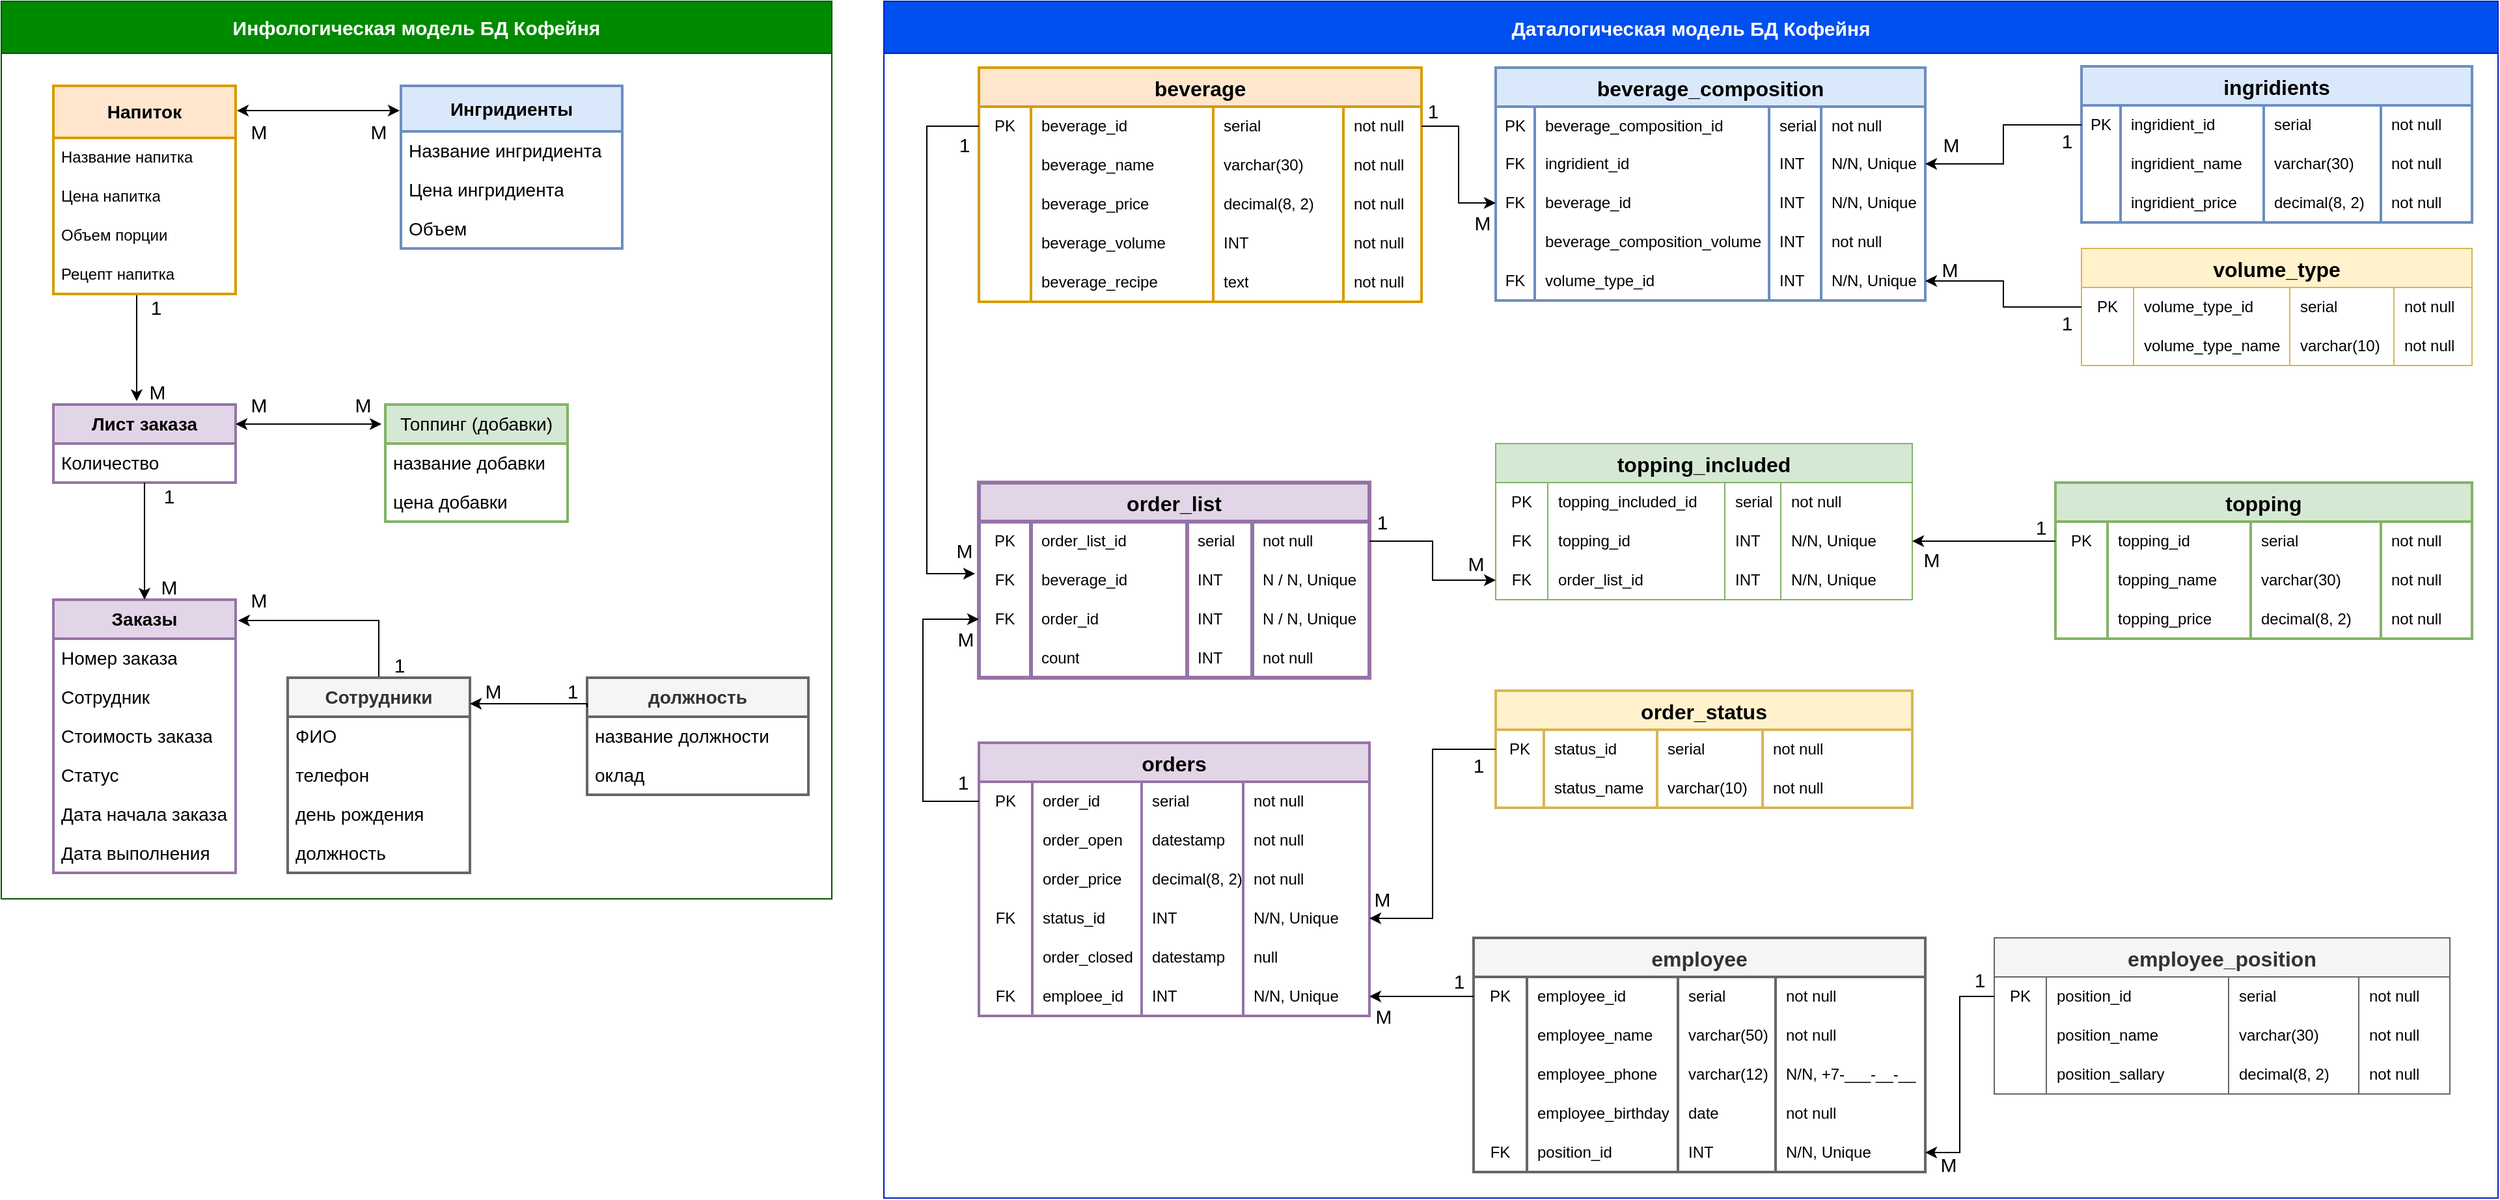 <mxfile version="20.8.10" type="device"><diagram id="9UXRU5KAFprcI4fPuMBW" name="Страница 1"><mxGraphModel dx="2871" dy="2343" grid="1" gridSize="10" guides="1" tooltips="1" connect="1" arrows="1" fold="1" page="1" pageScale="1" pageWidth="827" pageHeight="1169" math="0" shadow="0"><root><mxCell id="0"/><mxCell id="1" parent="0"/><mxCell id="klhBCKo3UNm2EtqI9X66-8" value="Инфологическая модель БД Кофейня" style="swimlane;whiteSpace=wrap;html=1;rounded=0;fillColor=#008a00;fontColor=#ffffff;strokeColor=#005700;fontSize=15;startSize=40;" parent="1" vertex="1"><mxGeometry x="-778" y="-990" width="638" height="690" as="geometry"><mxRectangle x="-778" y="-990" width="1238" height="30" as="alternateBounds"/></mxGeometry></mxCell><mxCell id="VMQFbwE3Q88EpolGS4uV-14" value="Топпинг (добавки)" style="swimlane;fontStyle=0;childLayout=stackLayout;horizontal=1;startSize=30;horizontalStack=0;resizeParent=1;resizeParentMax=0;resizeLast=0;collapsible=1;marginBottom=0;whiteSpace=wrap;html=1;fontSize=14;fillColor=#d5e8d4;strokeColor=#82b366;strokeWidth=2;" parent="klhBCKo3UNm2EtqI9X66-8" vertex="1"><mxGeometry x="295" y="310" width="140" height="90" as="geometry"/></mxCell><mxCell id="VMQFbwE3Q88EpolGS4uV-15" value="название добавки" style="text;strokeColor=none;fillColor=none;align=left;verticalAlign=middle;spacingLeft=4;spacingRight=4;overflow=hidden;points=[[0,0.5],[1,0.5]];portConstraint=eastwest;rotatable=0;whiteSpace=wrap;html=1;fontSize=14;" parent="VMQFbwE3Q88EpolGS4uV-14" vertex="1"><mxGeometry y="30" width="140" height="30" as="geometry"/></mxCell><mxCell id="VMQFbwE3Q88EpolGS4uV-16" value="цена добавки" style="text;strokeColor=none;fillColor=none;align=left;verticalAlign=middle;spacingLeft=4;spacingRight=4;overflow=hidden;points=[[0,0.5],[1,0.5]];portConstraint=eastwest;rotatable=0;whiteSpace=wrap;html=1;fontSize=14;" parent="VMQFbwE3Q88EpolGS4uV-14" vertex="1"><mxGeometry y="60" width="140" height="30" as="geometry"/></mxCell><mxCell id="VMQFbwE3Q88EpolGS4uV-18" value="Заказы" style="swimlane;fontStyle=1;childLayout=stackLayout;horizontal=1;startSize=30;horizontalStack=0;resizeParent=1;resizeParentMax=0;resizeLast=0;collapsible=1;marginBottom=0;whiteSpace=wrap;html=1;fontSize=14;fillColor=#e1d5e7;strokeColor=#9673a6;strokeWidth=2;" parent="klhBCKo3UNm2EtqI9X66-8" vertex="1"><mxGeometry x="40" y="460" width="140" height="210" as="geometry"/></mxCell><mxCell id="VMQFbwE3Q88EpolGS4uV-34" value="Номер заказа" style="text;strokeColor=none;fillColor=none;align=left;verticalAlign=middle;spacingLeft=4;spacingRight=4;overflow=hidden;points=[[0,0.5],[1,0.5]];portConstraint=eastwest;rotatable=0;whiteSpace=wrap;html=1;fontSize=14;" parent="VMQFbwE3Q88EpolGS4uV-18" vertex="1"><mxGeometry y="30" width="140" height="30" as="geometry"/></mxCell><mxCell id="VMQFbwE3Q88EpolGS4uV-23" value="Сотрудник" style="text;strokeColor=none;fillColor=none;align=left;verticalAlign=middle;spacingLeft=4;spacingRight=4;overflow=hidden;points=[[0,0.5],[1,0.5]];portConstraint=eastwest;rotatable=0;whiteSpace=wrap;html=1;fontSize=14;" parent="VMQFbwE3Q88EpolGS4uV-18" vertex="1"><mxGeometry y="60" width="140" height="30" as="geometry"/></mxCell><mxCell id="VMQFbwE3Q88EpolGS4uV-20" value="Стоимость заказа" style="text;strokeColor=none;fillColor=none;align=left;verticalAlign=middle;spacingLeft=4;spacingRight=4;overflow=hidden;points=[[0,0.5],[1,0.5]];portConstraint=eastwest;rotatable=0;whiteSpace=wrap;html=1;fontSize=14;" parent="VMQFbwE3Q88EpolGS4uV-18" vertex="1"><mxGeometry y="90" width="140" height="30" as="geometry"/></mxCell><mxCell id="VMQFbwE3Q88EpolGS4uV-21" value="Статус" style="text;strokeColor=none;fillColor=none;align=left;verticalAlign=middle;spacingLeft=4;spacingRight=4;overflow=hidden;points=[[0,0.5],[1,0.5]];portConstraint=eastwest;rotatable=0;whiteSpace=wrap;html=1;fontSize=14;" parent="VMQFbwE3Q88EpolGS4uV-18" vertex="1"><mxGeometry y="120" width="140" height="30" as="geometry"/></mxCell><mxCell id="VMQFbwE3Q88EpolGS4uV-19" value="Дата начала заказа" style="text;strokeColor=none;fillColor=none;align=left;verticalAlign=middle;spacingLeft=4;spacingRight=4;overflow=hidden;points=[[0,0.5],[1,0.5]];portConstraint=eastwest;rotatable=0;whiteSpace=wrap;html=1;fontSize=14;" parent="VMQFbwE3Q88EpolGS4uV-18" vertex="1"><mxGeometry y="150" width="140" height="30" as="geometry"/></mxCell><mxCell id="VMQFbwE3Q88EpolGS4uV-24" value="Дата выполнения" style="text;strokeColor=none;fillColor=none;align=left;verticalAlign=middle;spacingLeft=4;spacingRight=4;overflow=hidden;points=[[0,0.5],[1,0.5]];portConstraint=eastwest;rotatable=0;whiteSpace=wrap;html=1;fontSize=14;" parent="VMQFbwE3Q88EpolGS4uV-18" vertex="1"><mxGeometry y="180" width="140" height="30" as="geometry"/></mxCell><mxCell id="VMQFbwE3Q88EpolGS4uV-1" value="Напиток" style="swimlane;fontStyle=1;childLayout=stackLayout;horizontal=1;startSize=40;horizontalStack=0;resizeParent=1;resizeParentMax=0;resizeLast=0;collapsible=1;marginBottom=0;whiteSpace=wrap;html=1;fillColor=#ffe6cc;strokeColor=#d79b00;fontSize=14;strokeWidth=2;" parent="klhBCKo3UNm2EtqI9X66-8" vertex="1"><mxGeometry x="40" y="65" width="140" height="160" as="geometry"/></mxCell><mxCell id="VMQFbwE3Q88EpolGS4uV-2" value="Название напитка" style="text;strokeColor=none;fillColor=none;align=left;verticalAlign=middle;spacingLeft=4;spacingRight=4;overflow=hidden;points=[[0,0.5],[1,0.5]];portConstraint=eastwest;rotatable=0;whiteSpace=wrap;html=1;" parent="VMQFbwE3Q88EpolGS4uV-1" vertex="1"><mxGeometry y="40" width="140" height="30" as="geometry"/></mxCell><mxCell id="VMQFbwE3Q88EpolGS4uV-3" value="Цена напитка" style="text;strokeColor=none;fillColor=none;align=left;verticalAlign=middle;spacingLeft=4;spacingRight=4;overflow=hidden;points=[[0,0.5],[1,0.5]];portConstraint=eastwest;rotatable=0;whiteSpace=wrap;html=1;" parent="VMQFbwE3Q88EpolGS4uV-1" vertex="1"><mxGeometry y="70" width="140" height="30" as="geometry"/></mxCell><mxCell id="VMQFbwE3Q88EpolGS4uV-4" value="Объем порции" style="text;strokeColor=none;fillColor=none;align=left;verticalAlign=middle;spacingLeft=4;spacingRight=4;overflow=hidden;points=[[0,0.5],[1,0.5]];portConstraint=eastwest;rotatable=0;whiteSpace=wrap;html=1;" parent="VMQFbwE3Q88EpolGS4uV-1" vertex="1"><mxGeometry y="100" width="140" height="30" as="geometry"/></mxCell><mxCell id="XESwtHC3NqAVcvQQIPYZ-8" value="Рецепт напитка" style="text;strokeColor=none;fillColor=none;align=left;verticalAlign=middle;spacingLeft=4;spacingRight=4;overflow=hidden;points=[[0,0.5],[1,0.5]];portConstraint=eastwest;rotatable=0;whiteSpace=wrap;html=1;" parent="VMQFbwE3Q88EpolGS4uV-1" vertex="1"><mxGeometry y="130" width="140" height="30" as="geometry"/></mxCell><mxCell id="XESwtHC3NqAVcvQQIPYZ-5" style="edgeStyle=orthogonalEdgeStyle;rounded=0;orthogonalLoop=1;jettySize=auto;html=1;exitX=0.5;exitY=0;exitDx=0;exitDy=0;entryX=1.014;entryY=0.076;entryDx=0;entryDy=0;entryPerimeter=0;" parent="klhBCKo3UNm2EtqI9X66-8" source="VMQFbwE3Q88EpolGS4uV-25" target="VMQFbwE3Q88EpolGS4uV-18" edge="1"><mxGeometry relative="1" as="geometry"/></mxCell><mxCell id="VMQFbwE3Q88EpolGS4uV-25" value="Сотрудники" style="swimlane;fontStyle=1;childLayout=stackLayout;horizontal=1;startSize=30;horizontalStack=0;resizeParent=1;resizeParentMax=0;resizeLast=0;collapsible=1;marginBottom=0;whiteSpace=wrap;html=1;fontSize=14;fillColor=#f5f5f5;fontColor=#333333;strokeColor=#666666;strokeWidth=2;" parent="klhBCKo3UNm2EtqI9X66-8" vertex="1"><mxGeometry x="220" y="520" width="140" height="150" as="geometry"/></mxCell><mxCell id="VMQFbwE3Q88EpolGS4uV-26" value="ФИО" style="text;strokeColor=none;fillColor=none;align=left;verticalAlign=middle;spacingLeft=4;spacingRight=4;overflow=hidden;points=[[0,0.5],[1,0.5]];portConstraint=eastwest;rotatable=0;whiteSpace=wrap;html=1;fontSize=14;" parent="VMQFbwE3Q88EpolGS4uV-25" vertex="1"><mxGeometry y="30" width="140" height="30" as="geometry"/></mxCell><mxCell id="VMQFbwE3Q88EpolGS4uV-27" value="телефон" style="text;strokeColor=none;fillColor=none;align=left;verticalAlign=middle;spacingLeft=4;spacingRight=4;overflow=hidden;points=[[0,0.5],[1,0.5]];portConstraint=eastwest;rotatable=0;whiteSpace=wrap;html=1;fontSize=14;" parent="VMQFbwE3Q88EpolGS4uV-25" vertex="1"><mxGeometry y="60" width="140" height="30" as="geometry"/></mxCell><mxCell id="VMQFbwE3Q88EpolGS4uV-28" value="день рождения" style="text;strokeColor=none;fillColor=none;align=left;verticalAlign=middle;spacingLeft=4;spacingRight=4;overflow=hidden;points=[[0,0.5],[1,0.5]];portConstraint=eastwest;rotatable=0;whiteSpace=wrap;html=1;fontSize=14;" parent="VMQFbwE3Q88EpolGS4uV-25" vertex="1"><mxGeometry y="90" width="140" height="30" as="geometry"/></mxCell><mxCell id="VMQFbwE3Q88EpolGS4uV-29" value="должность" style="text;strokeColor=none;fillColor=none;align=left;verticalAlign=middle;spacingLeft=4;spacingRight=4;overflow=hidden;points=[[0,0.5],[1,0.5]];portConstraint=eastwest;rotatable=0;whiteSpace=wrap;html=1;fontSize=14;" parent="VMQFbwE3Q88EpolGS4uV-25" vertex="1"><mxGeometry y="120" width="140" height="30" as="geometry"/></mxCell><mxCell id="VMQFbwE3Q88EpolGS4uV-30" value="должность" style="swimlane;fontStyle=1;childLayout=stackLayout;horizontal=1;startSize=30;horizontalStack=0;resizeParent=1;resizeParentMax=0;resizeLast=0;collapsible=1;marginBottom=0;whiteSpace=wrap;html=1;fontSize=14;fillColor=#f5f5f5;fontColor=#333333;strokeColor=#666666;strokeWidth=2;" parent="klhBCKo3UNm2EtqI9X66-8" vertex="1"><mxGeometry x="450" y="520" width="170" height="90" as="geometry"/></mxCell><mxCell id="VMQFbwE3Q88EpolGS4uV-31" value="название должности" style="text;strokeColor=none;fillColor=none;align=left;verticalAlign=middle;spacingLeft=4;spacingRight=4;overflow=hidden;points=[[0,0.5],[1,0.5]];portConstraint=eastwest;rotatable=0;whiteSpace=wrap;html=1;fontSize=14;" parent="VMQFbwE3Q88EpolGS4uV-30" vertex="1"><mxGeometry y="30" width="170" height="30" as="geometry"/></mxCell><mxCell id="VMQFbwE3Q88EpolGS4uV-32" value="оклад" style="text;strokeColor=none;fillColor=none;align=left;verticalAlign=middle;spacingLeft=4;spacingRight=4;overflow=hidden;points=[[0,0.5],[1,0.5]];portConstraint=eastwest;rotatable=0;whiteSpace=wrap;html=1;fontSize=14;" parent="VMQFbwE3Q88EpolGS4uV-30" vertex="1"><mxGeometry y="60" width="170" height="30" as="geometry"/></mxCell><mxCell id="klhBCKo3UNm2EtqI9X66-2" style="edgeStyle=orthogonalEdgeStyle;rounded=0;orthogonalLoop=1;jettySize=auto;html=1;exitX=0;exitY=0.25;exitDx=0;exitDy=0;entryX=1;entryY=0.133;entryDx=0;entryDy=0;entryPerimeter=0;" parent="klhBCKo3UNm2EtqI9X66-8" source="VMQFbwE3Q88EpolGS4uV-30" target="VMQFbwE3Q88EpolGS4uV-25" edge="1"><mxGeometry relative="1" as="geometry"><Array as="points"><mxPoint x="450" y="540"/></Array></mxGeometry></mxCell><mxCell id="XESwtHC3NqAVcvQQIPYZ-9" value="Ингридиенты" style="swimlane;fontStyle=1;childLayout=stackLayout;horizontal=1;startSize=35;horizontalStack=0;resizeParent=1;resizeParentMax=0;resizeLast=0;collapsible=1;marginBottom=0;whiteSpace=wrap;html=1;fontSize=14;fillColor=#dae8fc;strokeColor=#6c8ebf;strokeWidth=2;" parent="klhBCKo3UNm2EtqI9X66-8" vertex="1"><mxGeometry x="307" y="65" width="170" height="125" as="geometry"/></mxCell><mxCell id="XESwtHC3NqAVcvQQIPYZ-10" value="Название ингридиента" style="text;strokeColor=none;fillColor=none;align=left;verticalAlign=middle;spacingLeft=4;spacingRight=4;overflow=hidden;points=[[0,0.5],[1,0.5]];portConstraint=eastwest;rotatable=0;whiteSpace=wrap;html=1;fontSize=14;" parent="XESwtHC3NqAVcvQQIPYZ-9" vertex="1"><mxGeometry y="35" width="170" height="30" as="geometry"/></mxCell><mxCell id="XESwtHC3NqAVcvQQIPYZ-11" value="Цена ингридиента" style="text;strokeColor=none;fillColor=none;align=left;verticalAlign=middle;spacingLeft=4;spacingRight=4;overflow=hidden;points=[[0,0.5],[1,0.5]];portConstraint=eastwest;rotatable=0;whiteSpace=wrap;html=1;fontSize=14;" parent="XESwtHC3NqAVcvQQIPYZ-9" vertex="1"><mxGeometry y="65" width="170" height="30" as="geometry"/></mxCell><mxCell id="64CiZrPIo4KqMixDN_bt-15" value="Объем" style="text;strokeColor=none;fillColor=none;align=left;verticalAlign=middle;spacingLeft=4;spacingRight=4;overflow=hidden;points=[[0,0.5],[1,0.5]];portConstraint=eastwest;rotatable=0;whiteSpace=wrap;html=1;fontSize=14;" parent="XESwtHC3NqAVcvQQIPYZ-9" vertex="1"><mxGeometry y="95" width="170" height="30" as="geometry"/></mxCell><mxCell id="klhBCKo3UNm2EtqI9X66-4" value="Лист заказа" style="swimlane;fontStyle=1;childLayout=stackLayout;horizontal=1;startSize=30;horizontalStack=0;resizeParent=1;resizeParentMax=0;resizeLast=0;collapsible=1;marginBottom=0;whiteSpace=wrap;html=1;fontSize=14;fillColor=#e1d5e7;strokeColor=#9673a6;strokeWidth=2;" parent="klhBCKo3UNm2EtqI9X66-8" vertex="1"><mxGeometry x="40" y="310" width="140" height="60" as="geometry"/></mxCell><mxCell id="klhBCKo3UNm2EtqI9X66-5" value="Количество" style="text;strokeColor=none;fillColor=none;align=left;verticalAlign=middle;spacingLeft=4;spacingRight=4;overflow=hidden;points=[[0,0.5],[1,0.5]];portConstraint=eastwest;rotatable=0;whiteSpace=wrap;html=1;fontSize=14;" parent="klhBCKo3UNm2EtqI9X66-4" vertex="1"><mxGeometry y="30" width="140" height="30" as="geometry"/></mxCell><mxCell id="XESwtHC3NqAVcvQQIPYZ-23" value="" style="endArrow=classic;html=1;rounded=0;entryX=0.5;entryY=0;entryDx=0;entryDy=0;" parent="klhBCKo3UNm2EtqI9X66-8" target="VMQFbwE3Q88EpolGS4uV-18" edge="1"><mxGeometry width="50" height="50" relative="1" as="geometry"><mxPoint x="110" y="370" as="sourcePoint"/><mxPoint x="140" y="300" as="targetPoint"/></mxGeometry></mxCell><mxCell id="XESwtHC3NqAVcvQQIPYZ-27" value="" style="endArrow=classic;html=1;rounded=0;fontSize=15;entryX=0.457;entryY=-0.043;entryDx=0;entryDy=0;exitX=0.457;exitY=1.033;exitDx=0;exitDy=0;exitPerimeter=0;entryPerimeter=0;" parent="klhBCKo3UNm2EtqI9X66-8" source="XESwtHC3NqAVcvQQIPYZ-8" target="klhBCKo3UNm2EtqI9X66-4" edge="1"><mxGeometry width="50" height="50" relative="1" as="geometry"><mxPoint x="38" y="92" as="sourcePoint"/><mxPoint x="490" y="470" as="targetPoint"/></mxGeometry></mxCell><mxCell id="64CiZrPIo4KqMixDN_bt-13" value="" style="endArrow=classic;startArrow=classic;html=1;rounded=0;fontSize=15;entryX=-0.021;entryY=0.167;entryDx=0;entryDy=0;exitX=1;exitY=0.25;exitDx=0;exitDy=0;entryPerimeter=0;" parent="klhBCKo3UNm2EtqI9X66-8" source="klhBCKo3UNm2EtqI9X66-4" target="VMQFbwE3Q88EpolGS4uV-14" edge="1"><mxGeometry width="50" height="50" relative="1" as="geometry"><mxPoint x="920" y="450" as="sourcePoint"/><mxPoint x="760" y="400" as="targetPoint"/></mxGeometry></mxCell><mxCell id="64CiZrPIo4KqMixDN_bt-16" value="" style="endArrow=classic;startArrow=classic;html=1;rounded=0;fontSize=15;exitX=1.007;exitY=0.119;exitDx=0;exitDy=0;exitPerimeter=0;entryX=-0.006;entryY=0.152;entryDx=0;entryDy=0;entryPerimeter=0;" parent="klhBCKo3UNm2EtqI9X66-8" source="VMQFbwE3Q88EpolGS4uV-1" target="XESwtHC3NqAVcvQQIPYZ-9" edge="1"><mxGeometry width="50" height="50" relative="1" as="geometry"><mxPoint x="920" y="450" as="sourcePoint"/><mxPoint x="970" y="400" as="targetPoint"/></mxGeometry></mxCell><mxCell id="64CiZrPIo4KqMixDN_bt-17" value="1" style="text;html=1;strokeColor=none;fillColor=none;align=center;verticalAlign=middle;whiteSpace=wrap;rounded=0;fontSize=15;" parent="klhBCKo3UNm2EtqI9X66-8" vertex="1"><mxGeometry x="108" y="225" width="22" height="20" as="geometry"/></mxCell><mxCell id="64CiZrPIo4KqMixDN_bt-18" value="1" style="text;html=1;strokeColor=none;fillColor=none;align=center;verticalAlign=middle;whiteSpace=wrap;rounded=0;fontSize=15;" parent="klhBCKo3UNm2EtqI9X66-8" vertex="1"><mxGeometry x="118" y="370" width="22" height="20" as="geometry"/></mxCell><mxCell id="64CiZrPIo4KqMixDN_bt-19" value="1" style="text;html=1;strokeColor=none;fillColor=none;align=center;verticalAlign=middle;whiteSpace=wrap;rounded=0;fontSize=15;" parent="klhBCKo3UNm2EtqI9X66-8" vertex="1"><mxGeometry x="295" y="500" width="22" height="20" as="geometry"/></mxCell><mxCell id="64CiZrPIo4KqMixDN_bt-20" value="1" style="text;html=1;strokeColor=none;fillColor=none;align=center;verticalAlign=middle;whiteSpace=wrap;rounded=0;fontSize=15;" parent="klhBCKo3UNm2EtqI9X66-8" vertex="1"><mxGeometry x="428" y="520" width="22" height="20" as="geometry"/></mxCell><mxCell id="64CiZrPIo4KqMixDN_bt-22" value="M" style="text;html=1;strokeColor=none;fillColor=none;align=center;verticalAlign=middle;whiteSpace=wrap;rounded=0;fontSize=15;" parent="klhBCKo3UNm2EtqI9X66-8" vertex="1"><mxGeometry x="280" y="90" width="20" height="20" as="geometry"/></mxCell><mxCell id="64CiZrPIo4KqMixDN_bt-23" value="M" style="text;html=1;strokeColor=none;fillColor=none;align=center;verticalAlign=middle;whiteSpace=wrap;rounded=0;fontSize=15;" parent="klhBCKo3UNm2EtqI9X66-8" vertex="1"><mxGeometry x="188" y="90" width="20" height="20" as="geometry"/></mxCell><mxCell id="64CiZrPIo4KqMixDN_bt-24" value="M" style="text;html=1;strokeColor=none;fillColor=none;align=center;verticalAlign=middle;whiteSpace=wrap;rounded=0;fontSize=15;" parent="klhBCKo3UNm2EtqI9X66-8" vertex="1"><mxGeometry x="188" y="300" width="20" height="20" as="geometry"/></mxCell><mxCell id="64CiZrPIo4KqMixDN_bt-25" value="M" style="text;html=1;strokeColor=none;fillColor=none;align=center;verticalAlign=middle;whiteSpace=wrap;rounded=0;fontSize=15;" parent="klhBCKo3UNm2EtqI9X66-8" vertex="1"><mxGeometry x="268" y="300" width="20" height="20" as="geometry"/></mxCell><mxCell id="64CiZrPIo4KqMixDN_bt-26" value="M" style="text;html=1;strokeColor=none;fillColor=none;align=center;verticalAlign=middle;whiteSpace=wrap;rounded=0;fontSize=15;" parent="klhBCKo3UNm2EtqI9X66-8" vertex="1"><mxGeometry x="110" y="290" width="20" height="20" as="geometry"/></mxCell><mxCell id="64CiZrPIo4KqMixDN_bt-27" value="M" style="text;html=1;strokeColor=none;fillColor=none;align=center;verticalAlign=middle;whiteSpace=wrap;rounded=0;fontSize=15;" parent="klhBCKo3UNm2EtqI9X66-8" vertex="1"><mxGeometry x="119" y="440" width="20" height="20" as="geometry"/></mxCell><mxCell id="64CiZrPIo4KqMixDN_bt-28" value="M" style="text;html=1;strokeColor=none;fillColor=none;align=center;verticalAlign=middle;whiteSpace=wrap;rounded=0;fontSize=15;" parent="klhBCKo3UNm2EtqI9X66-8" vertex="1"><mxGeometry x="188" y="450" width="20" height="20" as="geometry"/></mxCell><mxCell id="64CiZrPIo4KqMixDN_bt-29" value="M" style="text;html=1;strokeColor=none;fillColor=none;align=center;verticalAlign=middle;whiteSpace=wrap;rounded=0;fontSize=15;" parent="klhBCKo3UNm2EtqI9X66-8" vertex="1"><mxGeometry x="368" y="520" width="20" height="20" as="geometry"/></mxCell><mxCell id="klhBCKo3UNm2EtqI9X66-15" value="Даталогическая модель БД Кофейня" style="swimlane;rounded=0;fillColor=#0050ef;fontColor=#ffffff;strokeColor=#001DBC;startSize=40;fontSize=15;" parent="1" vertex="1"><mxGeometry x="-100" y="-990" width="1240" height="920" as="geometry"><mxRectangle x="520" y="-995" width="638" height="40" as="alternateBounds"/></mxGeometry></mxCell><mxCell id="klhBCKo3UNm2EtqI9X66-16" value="beverage" style="shape=table;startSize=30;container=1;collapsible=0;childLayout=tableLayout;fixedRows=1;rowLines=0;fontStyle=1;rounded=0;fillColor=#ffe6cc;strokeColor=#d79b00;fontSize=16;strokeWidth=2;" parent="klhBCKo3UNm2EtqI9X66-15" vertex="1"><mxGeometry x="73" y="51" width="340" height="180" as="geometry"/></mxCell><mxCell id="klhBCKo3UNm2EtqI9X66-17" value="" style="shape=tableRow;horizontal=0;startSize=0;swimlaneHead=0;swimlaneBody=0;top=0;left=0;bottom=0;right=0;collapsible=0;dropTarget=0;fillColor=none;points=[[0,0.5],[1,0.5]];portConstraint=eastwest;rounded=0;" parent="klhBCKo3UNm2EtqI9X66-16" vertex="1"><mxGeometry y="30" width="340" height="30" as="geometry"/></mxCell><mxCell id="klhBCKo3UNm2EtqI9X66-18" value="PK" style="shape=partialRectangle;html=1;whiteSpace=wrap;connectable=0;fillColor=none;top=0;left=0;bottom=0;right=0;overflow=hidden;pointerEvents=1;rounded=0;fontSize=12;" parent="klhBCKo3UNm2EtqI9X66-17" vertex="1"><mxGeometry width="40" height="30" as="geometry"><mxRectangle width="40" height="30" as="alternateBounds"/></mxGeometry></mxCell><mxCell id="klhBCKo3UNm2EtqI9X66-19" value="beverage_id" style="shape=partialRectangle;html=1;whiteSpace=wrap;connectable=0;fillColor=none;top=0;left=0;bottom=0;right=0;align=left;spacingLeft=6;overflow=hidden;rounded=0;fontSize=12;" parent="klhBCKo3UNm2EtqI9X66-17" vertex="1"><mxGeometry x="40" width="140" height="30" as="geometry"><mxRectangle width="140" height="30" as="alternateBounds"/></mxGeometry></mxCell><mxCell id="4jIfXGhHYuE57yD-icbr-1" value="serial" style="shape=partialRectangle;html=1;whiteSpace=wrap;connectable=0;fillColor=none;top=0;left=0;bottom=0;right=0;align=left;spacingLeft=6;overflow=hidden;rounded=0;fontSize=12;" parent="klhBCKo3UNm2EtqI9X66-17" vertex="1"><mxGeometry x="180" width="100" height="30" as="geometry"><mxRectangle width="100" height="30" as="alternateBounds"/></mxGeometry></mxCell><mxCell id="4jIfXGhHYuE57yD-icbr-5" value="not null" style="shape=partialRectangle;html=1;whiteSpace=wrap;connectable=0;fillColor=none;top=0;left=0;bottom=0;right=0;align=left;spacingLeft=6;overflow=hidden;rounded=0;fontSize=12;" parent="klhBCKo3UNm2EtqI9X66-17" vertex="1"><mxGeometry x="280" width="60" height="30" as="geometry"><mxRectangle width="60" height="30" as="alternateBounds"/></mxGeometry></mxCell><mxCell id="klhBCKo3UNm2EtqI9X66-26" style="shape=tableRow;horizontal=0;startSize=0;swimlaneHead=0;swimlaneBody=0;top=0;left=0;bottom=0;right=0;collapsible=0;dropTarget=0;fillColor=none;points=[[0,0.5],[1,0.5]];portConstraint=eastwest;rounded=0;" parent="klhBCKo3UNm2EtqI9X66-16" vertex="1"><mxGeometry y="60" width="340" height="30" as="geometry"/></mxCell><mxCell id="klhBCKo3UNm2EtqI9X66-27" value="" style="shape=partialRectangle;html=1;whiteSpace=wrap;connectable=0;fillColor=none;top=0;left=0;bottom=0;right=0;overflow=hidden;pointerEvents=1;rounded=0;fontSize=12;" parent="klhBCKo3UNm2EtqI9X66-26" vertex="1"><mxGeometry width="40" height="30" as="geometry"><mxRectangle width="40" height="30" as="alternateBounds"/></mxGeometry></mxCell><mxCell id="klhBCKo3UNm2EtqI9X66-28" value="beverage_name" style="shape=partialRectangle;html=1;whiteSpace=wrap;connectable=0;fillColor=none;top=0;left=0;bottom=0;right=0;align=left;spacingLeft=6;overflow=hidden;rounded=0;fontSize=12;" parent="klhBCKo3UNm2EtqI9X66-26" vertex="1"><mxGeometry x="40" width="140" height="30" as="geometry"><mxRectangle width="140" height="30" as="alternateBounds"/></mxGeometry></mxCell><mxCell id="4jIfXGhHYuE57yD-icbr-2" value="varchar(30)" style="shape=partialRectangle;html=1;whiteSpace=wrap;connectable=0;fillColor=none;top=0;left=0;bottom=0;right=0;align=left;spacingLeft=6;overflow=hidden;rounded=0;fontSize=12;" parent="klhBCKo3UNm2EtqI9X66-26" vertex="1"><mxGeometry x="180" width="100" height="30" as="geometry"><mxRectangle width="100" height="30" as="alternateBounds"/></mxGeometry></mxCell><mxCell id="4jIfXGhHYuE57yD-icbr-6" value="not null" style="shape=partialRectangle;html=1;whiteSpace=wrap;connectable=0;fillColor=none;top=0;left=0;bottom=0;right=0;align=left;spacingLeft=6;overflow=hidden;rounded=0;fontSize=12;" parent="klhBCKo3UNm2EtqI9X66-26" vertex="1"><mxGeometry x="280" width="60" height="30" as="geometry"><mxRectangle width="60" height="30" as="alternateBounds"/></mxGeometry></mxCell><mxCell id="klhBCKo3UNm2EtqI9X66-20" value="" style="shape=tableRow;horizontal=0;startSize=0;swimlaneHead=0;swimlaneBody=0;top=0;left=0;bottom=0;right=0;collapsible=0;dropTarget=0;fillColor=none;points=[[0,0.5],[1,0.5]];portConstraint=eastwest;rounded=0;" parent="klhBCKo3UNm2EtqI9X66-16" vertex="1"><mxGeometry y="90" width="340" height="30" as="geometry"/></mxCell><mxCell id="klhBCKo3UNm2EtqI9X66-21" value="" style="shape=partialRectangle;html=1;whiteSpace=wrap;connectable=0;fillColor=none;top=0;left=0;bottom=0;right=0;overflow=hidden;rounded=0;fontSize=12;" parent="klhBCKo3UNm2EtqI9X66-20" vertex="1"><mxGeometry width="40" height="30" as="geometry"><mxRectangle width="40" height="30" as="alternateBounds"/></mxGeometry></mxCell><mxCell id="klhBCKo3UNm2EtqI9X66-22" value="beverage_price" style="shape=partialRectangle;html=1;whiteSpace=wrap;connectable=0;fillColor=none;top=0;left=0;bottom=0;right=0;align=left;spacingLeft=6;overflow=hidden;rounded=0;fontSize=12;" parent="klhBCKo3UNm2EtqI9X66-20" vertex="1"><mxGeometry x="40" width="140" height="30" as="geometry"><mxRectangle width="140" height="30" as="alternateBounds"/></mxGeometry></mxCell><mxCell id="4jIfXGhHYuE57yD-icbr-3" value="decimal(8, 2)" style="shape=partialRectangle;html=1;whiteSpace=wrap;connectable=0;fillColor=none;top=0;left=0;bottom=0;right=0;align=left;spacingLeft=6;overflow=hidden;rounded=0;fontSize=12;" parent="klhBCKo3UNm2EtqI9X66-20" vertex="1"><mxGeometry x="180" width="100" height="30" as="geometry"><mxRectangle width="100" height="30" as="alternateBounds"/></mxGeometry></mxCell><mxCell id="4jIfXGhHYuE57yD-icbr-7" value="not null" style="shape=partialRectangle;html=1;whiteSpace=wrap;connectable=0;fillColor=none;top=0;left=0;bottom=0;right=0;align=left;spacingLeft=6;overflow=hidden;rounded=0;fontSize=12;" parent="klhBCKo3UNm2EtqI9X66-20" vertex="1"><mxGeometry x="280" width="60" height="30" as="geometry"><mxRectangle width="60" height="30" as="alternateBounds"/></mxGeometry></mxCell><mxCell id="klhBCKo3UNm2EtqI9X66-23" value="" style="shape=tableRow;horizontal=0;startSize=0;swimlaneHead=0;swimlaneBody=0;top=0;left=0;bottom=0;right=0;collapsible=0;dropTarget=0;fillColor=none;points=[[0,0.5],[1,0.5]];portConstraint=eastwest;rounded=0;" parent="klhBCKo3UNm2EtqI9X66-16" vertex="1"><mxGeometry y="120" width="340" height="30" as="geometry"/></mxCell><mxCell id="klhBCKo3UNm2EtqI9X66-24" value="" style="shape=partialRectangle;html=1;whiteSpace=wrap;connectable=0;fillColor=none;top=0;left=0;bottom=0;right=0;overflow=hidden;rounded=0;fontSize=12;" parent="klhBCKo3UNm2EtqI9X66-23" vertex="1"><mxGeometry width="40" height="30" as="geometry"><mxRectangle width="40" height="30" as="alternateBounds"/></mxGeometry></mxCell><mxCell id="klhBCKo3UNm2EtqI9X66-25" value="beverage_volume" style="shape=partialRectangle;html=1;whiteSpace=wrap;connectable=0;fillColor=none;top=0;left=0;bottom=0;right=0;align=left;spacingLeft=6;overflow=hidden;rounded=0;fontSize=12;" parent="klhBCKo3UNm2EtqI9X66-23" vertex="1"><mxGeometry x="40" width="140" height="30" as="geometry"><mxRectangle width="140" height="30" as="alternateBounds"/></mxGeometry></mxCell><mxCell id="4jIfXGhHYuE57yD-icbr-4" value="INT" style="shape=partialRectangle;html=1;whiteSpace=wrap;connectable=0;fillColor=none;top=0;left=0;bottom=0;right=0;align=left;spacingLeft=6;overflow=hidden;rounded=0;fontSize=12;" parent="klhBCKo3UNm2EtqI9X66-23" vertex="1"><mxGeometry x="180" width="100" height="30" as="geometry"><mxRectangle width="100" height="30" as="alternateBounds"/></mxGeometry></mxCell><mxCell id="4jIfXGhHYuE57yD-icbr-8" value="not null" style="shape=partialRectangle;html=1;whiteSpace=wrap;connectable=0;fillColor=none;top=0;left=0;bottom=0;right=0;align=left;spacingLeft=6;overflow=hidden;rounded=0;fontSize=12;" parent="klhBCKo3UNm2EtqI9X66-23" vertex="1"><mxGeometry x="280" width="60" height="30" as="geometry"><mxRectangle width="60" height="30" as="alternateBounds"/></mxGeometry></mxCell><mxCell id="4jIfXGhHYuE57yD-icbr-10" style="shape=tableRow;horizontal=0;startSize=0;swimlaneHead=0;swimlaneBody=0;top=0;left=0;bottom=0;right=0;collapsible=0;dropTarget=0;fillColor=none;points=[[0,0.5],[1,0.5]];portConstraint=eastwest;rounded=0;" parent="klhBCKo3UNm2EtqI9X66-16" vertex="1"><mxGeometry y="150" width="340" height="30" as="geometry"/></mxCell><mxCell id="4jIfXGhHYuE57yD-icbr-11" style="shape=partialRectangle;html=1;whiteSpace=wrap;connectable=0;fillColor=none;top=0;left=0;bottom=0;right=0;overflow=hidden;rounded=0;fontSize=12;" parent="4jIfXGhHYuE57yD-icbr-10" vertex="1"><mxGeometry width="40" height="30" as="geometry"><mxRectangle width="40" height="30" as="alternateBounds"/></mxGeometry></mxCell><mxCell id="4jIfXGhHYuE57yD-icbr-12" value="beverage_recipe" style="shape=partialRectangle;html=1;whiteSpace=wrap;connectable=0;fillColor=none;top=0;left=0;bottom=0;right=0;align=left;spacingLeft=6;overflow=hidden;rounded=0;fontSize=12;" parent="4jIfXGhHYuE57yD-icbr-10" vertex="1"><mxGeometry x="40" width="140" height="30" as="geometry"><mxRectangle width="140" height="30" as="alternateBounds"/></mxGeometry></mxCell><mxCell id="4jIfXGhHYuE57yD-icbr-13" value="text" style="shape=partialRectangle;html=1;whiteSpace=wrap;connectable=0;fillColor=none;top=0;left=0;bottom=0;right=0;align=left;spacingLeft=6;overflow=hidden;rounded=0;fontSize=12;" parent="4jIfXGhHYuE57yD-icbr-10" vertex="1"><mxGeometry x="180" width="100" height="30" as="geometry"><mxRectangle width="100" height="30" as="alternateBounds"/></mxGeometry></mxCell><mxCell id="4jIfXGhHYuE57yD-icbr-14" value="not null" style="shape=partialRectangle;html=1;whiteSpace=wrap;connectable=0;fillColor=none;top=0;left=0;bottom=0;right=0;align=left;spacingLeft=6;overflow=hidden;rounded=0;fontSize=12;" parent="4jIfXGhHYuE57yD-icbr-10" vertex="1"><mxGeometry x="280" width="60" height="30" as="geometry"><mxRectangle width="60" height="30" as="alternateBounds"/></mxGeometry></mxCell><mxCell id="klhBCKo3UNm2EtqI9X66-29" value="ingridients" style="shape=table;startSize=30;container=1;collapsible=0;childLayout=tableLayout;fixedRows=1;rowLines=0;fontStyle=1;rounded=0;fontSize=16;fillColor=#dae8fc;strokeColor=#6c8ebf;strokeWidth=2;" parent="klhBCKo3UNm2EtqI9X66-15" vertex="1"><mxGeometry x="920" y="50" width="300" height="120" as="geometry"/></mxCell><mxCell id="klhBCKo3UNm2EtqI9X66-30" value="" style="shape=tableRow;horizontal=0;startSize=0;swimlaneHead=0;swimlaneBody=0;top=0;left=0;bottom=0;right=0;collapsible=0;dropTarget=0;fillColor=none;points=[[0,0.5],[1,0.5]];portConstraint=eastwest;rounded=0;fontSize=14;" parent="klhBCKo3UNm2EtqI9X66-29" vertex="1"><mxGeometry y="30" width="300" height="30" as="geometry"/></mxCell><mxCell id="klhBCKo3UNm2EtqI9X66-31" value="PK" style="shape=partialRectangle;html=1;whiteSpace=wrap;connectable=0;fillColor=none;top=0;left=0;bottom=0;right=0;overflow=hidden;pointerEvents=1;rounded=0;fontSize=12;" parent="klhBCKo3UNm2EtqI9X66-30" vertex="1"><mxGeometry width="30" height="30" as="geometry"><mxRectangle width="30" height="30" as="alternateBounds"/></mxGeometry></mxCell><mxCell id="klhBCKo3UNm2EtqI9X66-32" value="ingridient_id" style="shape=partialRectangle;html=1;whiteSpace=wrap;connectable=0;fillColor=none;top=0;left=0;bottom=0;right=0;align=left;spacingLeft=6;overflow=hidden;rounded=0;fontSize=12;" parent="klhBCKo3UNm2EtqI9X66-30" vertex="1"><mxGeometry x="30" width="110" height="30" as="geometry"><mxRectangle width="110" height="30" as="alternateBounds"/></mxGeometry></mxCell><mxCell id="4jIfXGhHYuE57yD-icbr-15" value="serial" style="shape=partialRectangle;html=1;whiteSpace=wrap;connectable=0;fillColor=none;top=0;left=0;bottom=0;right=0;align=left;spacingLeft=6;overflow=hidden;rounded=0;fontSize=12;" parent="klhBCKo3UNm2EtqI9X66-30" vertex="1"><mxGeometry x="140" width="90" height="30" as="geometry"><mxRectangle width="90" height="30" as="alternateBounds"/></mxGeometry></mxCell><mxCell id="4jIfXGhHYuE57yD-icbr-18" value="not null" style="shape=partialRectangle;html=1;whiteSpace=wrap;connectable=0;fillColor=none;top=0;left=0;bottom=0;right=0;align=left;spacingLeft=6;overflow=hidden;rounded=0;fontSize=12;" parent="klhBCKo3UNm2EtqI9X66-30" vertex="1"><mxGeometry x="230" width="70" height="30" as="geometry"><mxRectangle width="70" height="30" as="alternateBounds"/></mxGeometry></mxCell><mxCell id="klhBCKo3UNm2EtqI9X66-33" value="" style="shape=tableRow;horizontal=0;startSize=0;swimlaneHead=0;swimlaneBody=0;top=0;left=0;bottom=0;right=0;collapsible=0;dropTarget=0;fillColor=none;points=[[0,0.5],[1,0.5]];portConstraint=eastwest;rounded=0;fontSize=14;" parent="klhBCKo3UNm2EtqI9X66-29" vertex="1"><mxGeometry y="60" width="300" height="30" as="geometry"/></mxCell><mxCell id="klhBCKo3UNm2EtqI9X66-34" value="" style="shape=partialRectangle;html=1;whiteSpace=wrap;connectable=0;fillColor=none;top=0;left=0;bottom=0;right=0;overflow=hidden;rounded=0;fontSize=12;" parent="klhBCKo3UNm2EtqI9X66-33" vertex="1"><mxGeometry width="30" height="30" as="geometry"><mxRectangle width="30" height="30" as="alternateBounds"/></mxGeometry></mxCell><mxCell id="klhBCKo3UNm2EtqI9X66-35" value="ingridient_name" style="shape=partialRectangle;html=1;whiteSpace=wrap;connectable=0;fillColor=none;top=0;left=0;bottom=0;right=0;align=left;spacingLeft=6;overflow=hidden;rounded=0;fontSize=12;" parent="klhBCKo3UNm2EtqI9X66-33" vertex="1"><mxGeometry x="30" width="110" height="30" as="geometry"><mxRectangle width="110" height="30" as="alternateBounds"/></mxGeometry></mxCell><mxCell id="4jIfXGhHYuE57yD-icbr-16" value="varchar(30)" style="shape=partialRectangle;html=1;whiteSpace=wrap;connectable=0;fillColor=none;top=0;left=0;bottom=0;right=0;align=left;spacingLeft=6;overflow=hidden;rounded=0;fontSize=12;" parent="klhBCKo3UNm2EtqI9X66-33" vertex="1"><mxGeometry x="140" width="90" height="30" as="geometry"><mxRectangle width="90" height="30" as="alternateBounds"/></mxGeometry></mxCell><mxCell id="4jIfXGhHYuE57yD-icbr-19" value="not null" style="shape=partialRectangle;html=1;whiteSpace=wrap;connectable=0;fillColor=none;top=0;left=0;bottom=0;right=0;align=left;spacingLeft=6;overflow=hidden;rounded=0;fontSize=12;" parent="klhBCKo3UNm2EtqI9X66-33" vertex="1"><mxGeometry x="230" width="70" height="30" as="geometry"><mxRectangle width="70" height="30" as="alternateBounds"/></mxGeometry></mxCell><mxCell id="klhBCKo3UNm2EtqI9X66-36" value="" style="shape=tableRow;horizontal=0;startSize=0;swimlaneHead=0;swimlaneBody=0;top=0;left=0;bottom=0;right=0;collapsible=0;dropTarget=0;fillColor=none;points=[[0,0.5],[1,0.5]];portConstraint=eastwest;rounded=0;fontSize=14;" parent="klhBCKo3UNm2EtqI9X66-29" vertex="1"><mxGeometry y="90" width="300" height="30" as="geometry"/></mxCell><mxCell id="klhBCKo3UNm2EtqI9X66-37" value="" style="shape=partialRectangle;html=1;whiteSpace=wrap;connectable=0;fillColor=none;top=0;left=0;bottom=0;right=0;overflow=hidden;rounded=0;fontSize=12;" parent="klhBCKo3UNm2EtqI9X66-36" vertex="1"><mxGeometry width="30" height="30" as="geometry"><mxRectangle width="30" height="30" as="alternateBounds"/></mxGeometry></mxCell><mxCell id="klhBCKo3UNm2EtqI9X66-38" value="ingridient_price" style="shape=partialRectangle;html=1;whiteSpace=wrap;connectable=0;fillColor=none;top=0;left=0;bottom=0;right=0;align=left;spacingLeft=6;overflow=hidden;rounded=0;fontSize=12;" parent="klhBCKo3UNm2EtqI9X66-36" vertex="1"><mxGeometry x="30" width="110" height="30" as="geometry"><mxRectangle width="110" height="30" as="alternateBounds"/></mxGeometry></mxCell><mxCell id="4jIfXGhHYuE57yD-icbr-17" value="decimal(8, 2)" style="shape=partialRectangle;html=1;whiteSpace=wrap;connectable=0;fillColor=none;top=0;left=0;bottom=0;right=0;align=left;spacingLeft=6;overflow=hidden;rounded=0;fontSize=12;" parent="klhBCKo3UNm2EtqI9X66-36" vertex="1"><mxGeometry x="140" width="90" height="30" as="geometry"><mxRectangle width="90" height="30" as="alternateBounds"/></mxGeometry></mxCell><mxCell id="4jIfXGhHYuE57yD-icbr-20" value="not null" style="shape=partialRectangle;html=1;whiteSpace=wrap;connectable=0;fillColor=none;top=0;left=0;bottom=0;right=0;align=left;spacingLeft=6;overflow=hidden;rounded=0;fontSize=12;" parent="klhBCKo3UNm2EtqI9X66-36" vertex="1"><mxGeometry x="230" width="70" height="30" as="geometry"><mxRectangle width="70" height="30" as="alternateBounds"/></mxGeometry></mxCell><mxCell id="j69VmCDL1IxD9fmSitNJ-1" value="topping" style="shape=table;startSize=30;container=1;collapsible=0;childLayout=tableLayout;fixedRows=1;rowLines=0;fontStyle=1;fillColor=#d5e8d4;strokeColor=#82b366;fontSize=16;strokeWidth=2;" parent="klhBCKo3UNm2EtqI9X66-15" vertex="1"><mxGeometry x="900" y="370" width="320" height="120" as="geometry"/></mxCell><mxCell id="j69VmCDL1IxD9fmSitNJ-2" value="" style="shape=tableRow;horizontal=0;startSize=0;swimlaneHead=0;swimlaneBody=0;top=0;left=0;bottom=0;right=0;collapsible=0;dropTarget=0;fillColor=none;points=[[0,0.5],[1,0.5]];portConstraint=eastwest;" parent="j69VmCDL1IxD9fmSitNJ-1" vertex="1"><mxGeometry y="30" width="320" height="30" as="geometry"/></mxCell><mxCell id="j69VmCDL1IxD9fmSitNJ-3" value="PK" style="shape=partialRectangle;html=1;whiteSpace=wrap;connectable=0;fillColor=none;top=0;left=0;bottom=0;right=0;overflow=hidden;pointerEvents=1;fontSize=12;" parent="j69VmCDL1IxD9fmSitNJ-2" vertex="1"><mxGeometry width="40" height="30" as="geometry"><mxRectangle width="40" height="30" as="alternateBounds"/></mxGeometry></mxCell><mxCell id="j69VmCDL1IxD9fmSitNJ-4" value="topping_id" style="shape=partialRectangle;html=1;whiteSpace=wrap;connectable=0;fillColor=none;top=0;left=0;bottom=0;right=0;align=left;spacingLeft=6;overflow=hidden;fontSize=12;" parent="j69VmCDL1IxD9fmSitNJ-2" vertex="1"><mxGeometry x="40" width="110" height="30" as="geometry"><mxRectangle width="110" height="30" as="alternateBounds"/></mxGeometry></mxCell><mxCell id="4jIfXGhHYuE57yD-icbr-57" value="serial" style="shape=partialRectangle;html=1;whiteSpace=wrap;connectable=0;fillColor=none;top=0;left=0;bottom=0;right=0;align=left;spacingLeft=6;overflow=hidden;fontSize=12;" parent="j69VmCDL1IxD9fmSitNJ-2" vertex="1"><mxGeometry x="150" width="100" height="30" as="geometry"><mxRectangle width="100" height="30" as="alternateBounds"/></mxGeometry></mxCell><mxCell id="4jIfXGhHYuE57yD-icbr-61" value="not null" style="shape=partialRectangle;html=1;whiteSpace=wrap;connectable=0;fillColor=none;top=0;left=0;bottom=0;right=0;align=left;spacingLeft=6;overflow=hidden;fontSize=12;" parent="j69VmCDL1IxD9fmSitNJ-2" vertex="1"><mxGeometry x="250" width="70" height="30" as="geometry"><mxRectangle width="70" height="30" as="alternateBounds"/></mxGeometry></mxCell><mxCell id="j69VmCDL1IxD9fmSitNJ-5" value="" style="shape=tableRow;horizontal=0;startSize=0;swimlaneHead=0;swimlaneBody=0;top=0;left=0;bottom=0;right=0;collapsible=0;dropTarget=0;fillColor=none;points=[[0,0.5],[1,0.5]];portConstraint=eastwest;" parent="j69VmCDL1IxD9fmSitNJ-1" vertex="1"><mxGeometry y="60" width="320" height="30" as="geometry"/></mxCell><mxCell id="j69VmCDL1IxD9fmSitNJ-6" value="" style="shape=partialRectangle;html=1;whiteSpace=wrap;connectable=0;fillColor=none;top=0;left=0;bottom=0;right=0;overflow=hidden;fontSize=12;" parent="j69VmCDL1IxD9fmSitNJ-5" vertex="1"><mxGeometry width="40" height="30" as="geometry"><mxRectangle width="40" height="30" as="alternateBounds"/></mxGeometry></mxCell><mxCell id="j69VmCDL1IxD9fmSitNJ-7" value="topping_name" style="shape=partialRectangle;html=1;whiteSpace=wrap;connectable=0;fillColor=none;top=0;left=0;bottom=0;right=0;align=left;spacingLeft=6;overflow=hidden;fontSize=12;" parent="j69VmCDL1IxD9fmSitNJ-5" vertex="1"><mxGeometry x="40" width="110" height="30" as="geometry"><mxRectangle width="110" height="30" as="alternateBounds"/></mxGeometry></mxCell><mxCell id="4jIfXGhHYuE57yD-icbr-58" value="varchar(30)" style="shape=partialRectangle;html=1;whiteSpace=wrap;connectable=0;fillColor=none;top=0;left=0;bottom=0;right=0;align=left;spacingLeft=6;overflow=hidden;fontSize=12;" parent="j69VmCDL1IxD9fmSitNJ-5" vertex="1"><mxGeometry x="150" width="100" height="30" as="geometry"><mxRectangle width="100" height="30" as="alternateBounds"/></mxGeometry></mxCell><mxCell id="4jIfXGhHYuE57yD-icbr-62" value="not null" style="shape=partialRectangle;html=1;whiteSpace=wrap;connectable=0;fillColor=none;top=0;left=0;bottom=0;right=0;align=left;spacingLeft=6;overflow=hidden;fontSize=12;" parent="j69VmCDL1IxD9fmSitNJ-5" vertex="1"><mxGeometry x="250" width="70" height="30" as="geometry"><mxRectangle width="70" height="30" as="alternateBounds"/></mxGeometry></mxCell><mxCell id="j69VmCDL1IxD9fmSitNJ-8" value="" style="shape=tableRow;horizontal=0;startSize=0;swimlaneHead=0;swimlaneBody=0;top=0;left=0;bottom=0;right=0;collapsible=0;dropTarget=0;fillColor=none;points=[[0,0.5],[1,0.5]];portConstraint=eastwest;" parent="j69VmCDL1IxD9fmSitNJ-1" vertex="1"><mxGeometry y="90" width="320" height="30" as="geometry"/></mxCell><mxCell id="j69VmCDL1IxD9fmSitNJ-9" value="" style="shape=partialRectangle;html=1;whiteSpace=wrap;connectable=0;fillColor=none;top=0;left=0;bottom=0;right=0;overflow=hidden;fontSize=12;" parent="j69VmCDL1IxD9fmSitNJ-8" vertex="1"><mxGeometry width="40" height="30" as="geometry"><mxRectangle width="40" height="30" as="alternateBounds"/></mxGeometry></mxCell><mxCell id="j69VmCDL1IxD9fmSitNJ-10" value="topping_price" style="shape=partialRectangle;html=1;whiteSpace=wrap;connectable=0;fillColor=none;top=0;left=0;bottom=0;right=0;align=left;spacingLeft=6;overflow=hidden;fontSize=12;" parent="j69VmCDL1IxD9fmSitNJ-8" vertex="1"><mxGeometry x="40" width="110" height="30" as="geometry"><mxRectangle width="110" height="30" as="alternateBounds"/></mxGeometry></mxCell><mxCell id="4jIfXGhHYuE57yD-icbr-59" value="decimal(8, 2)" style="shape=partialRectangle;html=1;whiteSpace=wrap;connectable=0;fillColor=none;top=0;left=0;bottom=0;right=0;align=left;spacingLeft=6;overflow=hidden;fontSize=12;" parent="j69VmCDL1IxD9fmSitNJ-8" vertex="1"><mxGeometry x="150" width="100" height="30" as="geometry"><mxRectangle width="100" height="30" as="alternateBounds"/></mxGeometry></mxCell><mxCell id="4jIfXGhHYuE57yD-icbr-63" value="not null" style="shape=partialRectangle;html=1;whiteSpace=wrap;connectable=0;fillColor=none;top=0;left=0;bottom=0;right=0;align=left;spacingLeft=6;overflow=hidden;fontSize=12;" parent="j69VmCDL1IxD9fmSitNJ-8" vertex="1"><mxGeometry x="250" width="70" height="30" as="geometry"><mxRectangle width="70" height="30" as="alternateBounds"/></mxGeometry></mxCell><mxCell id="j69VmCDL1IxD9fmSitNJ-11" value="orders" style="shape=table;startSize=30;container=1;collapsible=0;childLayout=tableLayout;fixedRows=1;rowLines=0;fontStyle=1;fillColor=#e1d5e7;strokeColor=#9673a6;fontSize=16;strokeWidth=2;" parent="klhBCKo3UNm2EtqI9X66-15" vertex="1"><mxGeometry x="73" y="570" width="300" height="210" as="geometry"/></mxCell><mxCell id="j69VmCDL1IxD9fmSitNJ-12" value="" style="shape=tableRow;horizontal=0;startSize=0;swimlaneHead=0;swimlaneBody=0;top=0;left=0;bottom=0;right=0;collapsible=0;dropTarget=0;fillColor=none;points=[[0,0.5],[1,0.5]];portConstraint=eastwest;" parent="j69VmCDL1IxD9fmSitNJ-11" vertex="1"><mxGeometry y="30" width="300" height="30" as="geometry"/></mxCell><mxCell id="j69VmCDL1IxD9fmSitNJ-13" value="PK" style="shape=partialRectangle;html=1;whiteSpace=wrap;connectable=0;fillColor=none;top=0;left=0;bottom=0;right=0;overflow=hidden;pointerEvents=1;shadow=0;labelBorderColor=none;labelBackgroundColor=none;" parent="j69VmCDL1IxD9fmSitNJ-12" vertex="1"><mxGeometry width="41" height="30" as="geometry"><mxRectangle width="41" height="30" as="alternateBounds"/></mxGeometry></mxCell><mxCell id="j69VmCDL1IxD9fmSitNJ-14" value="order_id" style="shape=partialRectangle;html=1;whiteSpace=wrap;connectable=0;fillColor=none;top=0;left=0;bottom=0;right=0;align=left;spacingLeft=6;overflow=hidden;fontSize=12;" parent="j69VmCDL1IxD9fmSitNJ-12" vertex="1"><mxGeometry x="41" width="84" height="30" as="geometry"><mxRectangle width="84" height="30" as="alternateBounds"/></mxGeometry></mxCell><mxCell id="4jIfXGhHYuE57yD-icbr-81" value="serial" style="shape=partialRectangle;html=1;whiteSpace=wrap;connectable=0;fillColor=none;top=0;left=0;bottom=0;right=0;align=left;spacingLeft=6;overflow=hidden;fontSize=12;" parent="j69VmCDL1IxD9fmSitNJ-12" vertex="1"><mxGeometry x="125" width="78" height="30" as="geometry"><mxRectangle width="78" height="30" as="alternateBounds"/></mxGeometry></mxCell><mxCell id="4jIfXGhHYuE57yD-icbr-87" value="not null" style="shape=partialRectangle;html=1;whiteSpace=wrap;connectable=0;fillColor=none;top=0;left=0;bottom=0;right=0;align=left;spacingLeft=6;overflow=hidden;fontSize=12;" parent="j69VmCDL1IxD9fmSitNJ-12" vertex="1"><mxGeometry x="203" width="97" height="30" as="geometry"><mxRectangle width="97" height="30" as="alternateBounds"/></mxGeometry></mxCell><mxCell id="j69VmCDL1IxD9fmSitNJ-15" value="" style="shape=tableRow;horizontal=0;startSize=0;swimlaneHead=0;swimlaneBody=0;top=0;left=0;bottom=0;right=0;collapsible=0;dropTarget=0;fillColor=none;points=[[0,0.5],[1,0.5]];portConstraint=eastwest;" parent="j69VmCDL1IxD9fmSitNJ-11" vertex="1"><mxGeometry y="60" width="300" height="30" as="geometry"/></mxCell><mxCell id="j69VmCDL1IxD9fmSitNJ-16" value="" style="shape=partialRectangle;html=1;whiteSpace=wrap;connectable=0;fillColor=none;top=0;left=0;bottom=0;right=0;overflow=hidden;" parent="j69VmCDL1IxD9fmSitNJ-15" vertex="1"><mxGeometry width="41" height="30" as="geometry"><mxRectangle width="41" height="30" as="alternateBounds"/></mxGeometry></mxCell><mxCell id="j69VmCDL1IxD9fmSitNJ-17" value="order_open&lt;span style=&quot;white-space: pre; font-size: 12px;&quot;&gt;&#9;&lt;/span&gt;" style="shape=partialRectangle;html=1;whiteSpace=wrap;connectable=0;fillColor=none;top=0;left=0;bottom=0;right=0;align=left;spacingLeft=6;overflow=hidden;fontSize=12;" parent="j69VmCDL1IxD9fmSitNJ-15" vertex="1"><mxGeometry x="41" width="84" height="30" as="geometry"><mxRectangle width="84" height="30" as="alternateBounds"/></mxGeometry></mxCell><mxCell id="4jIfXGhHYuE57yD-icbr-82" value="datestamp" style="shape=partialRectangle;html=1;whiteSpace=wrap;connectable=0;fillColor=none;top=0;left=0;bottom=0;right=0;align=left;spacingLeft=6;overflow=hidden;fontSize=12;" parent="j69VmCDL1IxD9fmSitNJ-15" vertex="1"><mxGeometry x="125" width="78" height="30" as="geometry"><mxRectangle width="78" height="30" as="alternateBounds"/></mxGeometry></mxCell><mxCell id="4jIfXGhHYuE57yD-icbr-88" value="not null" style="shape=partialRectangle;html=1;whiteSpace=wrap;connectable=0;fillColor=none;top=0;left=0;bottom=0;right=0;align=left;spacingLeft=6;overflow=hidden;fontSize=12;" parent="j69VmCDL1IxD9fmSitNJ-15" vertex="1"><mxGeometry x="203" width="97" height="30" as="geometry"><mxRectangle width="97" height="30" as="alternateBounds"/></mxGeometry></mxCell><mxCell id="j69VmCDL1IxD9fmSitNJ-18" value="" style="shape=tableRow;horizontal=0;startSize=0;swimlaneHead=0;swimlaneBody=0;top=0;left=0;bottom=0;right=0;collapsible=0;dropTarget=0;fillColor=none;points=[[0,0.5],[1,0.5]];portConstraint=eastwest;" parent="j69VmCDL1IxD9fmSitNJ-11" vertex="1"><mxGeometry y="90" width="300" height="30" as="geometry"/></mxCell><mxCell id="j69VmCDL1IxD9fmSitNJ-19" value="" style="shape=partialRectangle;html=1;whiteSpace=wrap;connectable=0;fillColor=none;top=0;left=0;bottom=0;right=0;overflow=hidden;" parent="j69VmCDL1IxD9fmSitNJ-18" vertex="1"><mxGeometry width="41" height="30" as="geometry"><mxRectangle width="41" height="30" as="alternateBounds"/></mxGeometry></mxCell><mxCell id="j69VmCDL1IxD9fmSitNJ-20" value="order_price" style="shape=partialRectangle;html=1;whiteSpace=wrap;connectable=0;fillColor=none;top=0;left=0;bottom=0;right=0;align=left;spacingLeft=6;overflow=hidden;fontSize=12;" parent="j69VmCDL1IxD9fmSitNJ-18" vertex="1"><mxGeometry x="41" width="84" height="30" as="geometry"><mxRectangle width="84" height="30" as="alternateBounds"/></mxGeometry></mxCell><mxCell id="4jIfXGhHYuE57yD-icbr-83" value="decimal(8, 2)" style="shape=partialRectangle;html=1;whiteSpace=wrap;connectable=0;fillColor=none;top=0;left=0;bottom=0;right=0;align=left;spacingLeft=6;overflow=hidden;fontSize=12;" parent="j69VmCDL1IxD9fmSitNJ-18" vertex="1"><mxGeometry x="125" width="78" height="30" as="geometry"><mxRectangle width="78" height="30" as="alternateBounds"/></mxGeometry></mxCell><mxCell id="4jIfXGhHYuE57yD-icbr-89" value="not null" style="shape=partialRectangle;html=1;whiteSpace=wrap;connectable=0;fillColor=none;top=0;left=0;bottom=0;right=0;align=left;spacingLeft=6;overflow=hidden;fontSize=12;" parent="j69VmCDL1IxD9fmSitNJ-18" vertex="1"><mxGeometry x="203" width="97" height="30" as="geometry"><mxRectangle width="97" height="30" as="alternateBounds"/></mxGeometry></mxCell><mxCell id="toWIhRhyGzg0WwkEz1vz-4" style="shape=tableRow;horizontal=0;startSize=0;swimlaneHead=0;swimlaneBody=0;top=0;left=0;bottom=0;right=0;collapsible=0;dropTarget=0;fillColor=none;points=[[0,0.5],[1,0.5]];portConstraint=eastwest;" parent="j69VmCDL1IxD9fmSitNJ-11" vertex="1"><mxGeometry y="120" width="300" height="30" as="geometry"/></mxCell><mxCell id="toWIhRhyGzg0WwkEz1vz-5" value="FK" style="shape=partialRectangle;html=1;whiteSpace=wrap;connectable=0;fillColor=none;top=0;left=0;bottom=0;right=0;overflow=hidden;" parent="toWIhRhyGzg0WwkEz1vz-4" vertex="1"><mxGeometry width="41" height="30" as="geometry"><mxRectangle width="41" height="30" as="alternateBounds"/></mxGeometry></mxCell><mxCell id="toWIhRhyGzg0WwkEz1vz-6" value="status_id" style="shape=partialRectangle;html=1;whiteSpace=wrap;connectable=0;fillColor=none;top=0;left=0;bottom=0;right=0;align=left;spacingLeft=6;overflow=hidden;fontSize=12;" parent="toWIhRhyGzg0WwkEz1vz-4" vertex="1"><mxGeometry x="41" width="84" height="30" as="geometry"><mxRectangle width="84" height="30" as="alternateBounds"/></mxGeometry></mxCell><mxCell id="4jIfXGhHYuE57yD-icbr-84" value="INT" style="shape=partialRectangle;html=1;whiteSpace=wrap;connectable=0;fillColor=none;top=0;left=0;bottom=0;right=0;align=left;spacingLeft=6;overflow=hidden;fontSize=12;" parent="toWIhRhyGzg0WwkEz1vz-4" vertex="1"><mxGeometry x="125" width="78" height="30" as="geometry"><mxRectangle width="78" height="30" as="alternateBounds"/></mxGeometry></mxCell><mxCell id="4jIfXGhHYuE57yD-icbr-90" value="N/N, Unique" style="shape=partialRectangle;html=1;whiteSpace=wrap;connectable=0;fillColor=none;top=0;left=0;bottom=0;right=0;align=left;spacingLeft=6;overflow=hidden;fontSize=12;" parent="toWIhRhyGzg0WwkEz1vz-4" vertex="1"><mxGeometry x="203" width="97" height="30" as="geometry"><mxRectangle width="97" height="30" as="alternateBounds"/></mxGeometry></mxCell><mxCell id="toWIhRhyGzg0WwkEz1vz-7" style="shape=tableRow;horizontal=0;startSize=0;swimlaneHead=0;swimlaneBody=0;top=0;left=0;bottom=0;right=0;collapsible=0;dropTarget=0;fillColor=none;points=[[0,0.5],[1,0.5]];portConstraint=eastwest;" parent="j69VmCDL1IxD9fmSitNJ-11" vertex="1"><mxGeometry y="150" width="300" height="30" as="geometry"/></mxCell><mxCell id="toWIhRhyGzg0WwkEz1vz-8" value="" style="shape=partialRectangle;html=1;whiteSpace=wrap;connectable=0;fillColor=none;top=0;left=0;bottom=0;right=0;overflow=hidden;" parent="toWIhRhyGzg0WwkEz1vz-7" vertex="1"><mxGeometry width="41" height="30" as="geometry"><mxRectangle width="41" height="30" as="alternateBounds"/></mxGeometry></mxCell><mxCell id="toWIhRhyGzg0WwkEz1vz-9" value="order_closed" style="shape=partialRectangle;html=1;whiteSpace=wrap;connectable=0;fillColor=none;top=0;left=0;bottom=0;right=0;align=left;spacingLeft=6;overflow=hidden;fontSize=12;" parent="toWIhRhyGzg0WwkEz1vz-7" vertex="1"><mxGeometry x="41" width="84" height="30" as="geometry"><mxRectangle width="84" height="30" as="alternateBounds"/></mxGeometry></mxCell><mxCell id="4jIfXGhHYuE57yD-icbr-85" value="datestamp" style="shape=partialRectangle;html=1;whiteSpace=wrap;connectable=0;fillColor=none;top=0;left=0;bottom=0;right=0;align=left;spacingLeft=6;overflow=hidden;fontSize=12;" parent="toWIhRhyGzg0WwkEz1vz-7" vertex="1"><mxGeometry x="125" width="78" height="30" as="geometry"><mxRectangle width="78" height="30" as="alternateBounds"/></mxGeometry></mxCell><mxCell id="4jIfXGhHYuE57yD-icbr-91" value="null" style="shape=partialRectangle;html=1;whiteSpace=wrap;connectable=0;fillColor=none;top=0;left=0;bottom=0;right=0;align=left;spacingLeft=6;overflow=hidden;fontSize=12;" parent="toWIhRhyGzg0WwkEz1vz-7" vertex="1"><mxGeometry x="203" width="97" height="30" as="geometry"><mxRectangle width="97" height="30" as="alternateBounds"/></mxGeometry></mxCell><mxCell id="toWIhRhyGzg0WwkEz1vz-10" style="shape=tableRow;horizontal=0;startSize=0;swimlaneHead=0;swimlaneBody=0;top=0;left=0;bottom=0;right=0;collapsible=0;dropTarget=0;fillColor=none;points=[[0,0.5],[1,0.5]];portConstraint=eastwest;" parent="j69VmCDL1IxD9fmSitNJ-11" vertex="1"><mxGeometry y="180" width="300" height="30" as="geometry"/></mxCell><mxCell id="toWIhRhyGzg0WwkEz1vz-11" value="FK" style="shape=partialRectangle;html=1;whiteSpace=wrap;connectable=0;fillColor=none;top=0;left=0;bottom=0;right=0;overflow=hidden;" parent="toWIhRhyGzg0WwkEz1vz-10" vertex="1"><mxGeometry width="41" height="30" as="geometry"><mxRectangle width="41" height="30" as="alternateBounds"/></mxGeometry></mxCell><mxCell id="toWIhRhyGzg0WwkEz1vz-12" value="emploee_id" style="shape=partialRectangle;html=1;whiteSpace=wrap;connectable=0;fillColor=none;top=0;left=0;bottom=0;right=0;align=left;spacingLeft=6;overflow=hidden;fontSize=12;" parent="toWIhRhyGzg0WwkEz1vz-10" vertex="1"><mxGeometry x="41" width="84" height="30" as="geometry"><mxRectangle width="84" height="30" as="alternateBounds"/></mxGeometry></mxCell><mxCell id="4jIfXGhHYuE57yD-icbr-86" value="INT" style="shape=partialRectangle;html=1;whiteSpace=wrap;connectable=0;fillColor=none;top=0;left=0;bottom=0;right=0;align=left;spacingLeft=6;overflow=hidden;fontSize=12;" parent="toWIhRhyGzg0WwkEz1vz-10" vertex="1"><mxGeometry x="125" width="78" height="30" as="geometry"><mxRectangle width="78" height="30" as="alternateBounds"/></mxGeometry></mxCell><mxCell id="4jIfXGhHYuE57yD-icbr-92" value="N/N, Unique" style="shape=partialRectangle;html=1;whiteSpace=wrap;connectable=0;fillColor=none;top=0;left=0;bottom=0;right=0;align=left;spacingLeft=6;overflow=hidden;fontSize=12;" parent="toWIhRhyGzg0WwkEz1vz-10" vertex="1"><mxGeometry x="203" width="97" height="30" as="geometry"><mxRectangle width="97" height="30" as="alternateBounds"/></mxGeometry></mxCell><mxCell id="j69VmCDL1IxD9fmSitNJ-21" value="employee" style="shape=table;startSize=30;container=1;collapsible=0;childLayout=tableLayout;fixedRows=1;rowLines=0;fontStyle=1;fillColor=#f5f5f5;fontColor=#333333;strokeColor=#666666;fontSize=16;strokeWidth=2;" parent="klhBCKo3UNm2EtqI9X66-15" vertex="1"><mxGeometry x="453" y="720" width="347.0" height="180" as="geometry"/></mxCell><mxCell id="toWIhRhyGzg0WwkEz1vz-20" style="shape=tableRow;horizontal=0;startSize=0;swimlaneHead=0;swimlaneBody=0;top=0;left=0;bottom=0;right=0;collapsible=0;dropTarget=0;fillColor=none;points=[[0,0.5],[1,0.5]];portConstraint=eastwest;" parent="j69VmCDL1IxD9fmSitNJ-21" vertex="1"><mxGeometry y="30" width="347.0" height="30" as="geometry"/></mxCell><mxCell id="toWIhRhyGzg0WwkEz1vz-21" value="PK" style="shape=partialRectangle;html=1;whiteSpace=wrap;connectable=0;fillColor=none;top=0;left=0;bottom=0;right=0;overflow=hidden;pointerEvents=1;fontSize=12;" parent="toWIhRhyGzg0WwkEz1vz-20" vertex="1"><mxGeometry width="41" height="30" as="geometry"><mxRectangle width="41" height="30" as="alternateBounds"/></mxGeometry></mxCell><mxCell id="toWIhRhyGzg0WwkEz1vz-22" value="employee_id" style="shape=partialRectangle;html=1;whiteSpace=wrap;connectable=0;fillColor=none;top=0;left=0;bottom=0;right=0;align=left;spacingLeft=6;overflow=hidden;fontSize=12;" parent="toWIhRhyGzg0WwkEz1vz-20" vertex="1"><mxGeometry x="41" width="116" height="30" as="geometry"><mxRectangle width="116" height="30" as="alternateBounds"/></mxGeometry></mxCell><mxCell id="4jIfXGhHYuE57yD-icbr-93" value="serial" style="shape=partialRectangle;html=1;whiteSpace=wrap;connectable=0;fillColor=none;top=0;left=0;bottom=0;right=0;align=left;spacingLeft=6;overflow=hidden;fontSize=12;" parent="toWIhRhyGzg0WwkEz1vz-20" vertex="1"><mxGeometry x="157" width="75" height="30" as="geometry"><mxRectangle width="75" height="30" as="alternateBounds"/></mxGeometry></mxCell><mxCell id="4jIfXGhHYuE57yD-icbr-98" value="not null" style="shape=partialRectangle;html=1;whiteSpace=wrap;connectable=0;fillColor=none;top=0;left=0;bottom=0;right=0;align=left;spacingLeft=6;overflow=hidden;fontSize=12;" parent="toWIhRhyGzg0WwkEz1vz-20" vertex="1"><mxGeometry x="232" width="115" height="30" as="geometry"><mxRectangle width="115" height="30" as="alternateBounds"/></mxGeometry></mxCell><mxCell id="j69VmCDL1IxD9fmSitNJ-22" value="" style="shape=tableRow;horizontal=0;startSize=0;swimlaneHead=0;swimlaneBody=0;top=0;left=0;bottom=0;right=0;collapsible=0;dropTarget=0;fillColor=none;points=[[0,0.5],[1,0.5]];portConstraint=eastwest;" parent="j69VmCDL1IxD9fmSitNJ-21" vertex="1"><mxGeometry y="60" width="347.0" height="30" as="geometry"/></mxCell><mxCell id="j69VmCDL1IxD9fmSitNJ-23" value="" style="shape=partialRectangle;html=1;whiteSpace=wrap;connectable=0;fillColor=none;top=0;left=0;bottom=0;right=0;overflow=hidden;pointerEvents=1;fontSize=12;" parent="j69VmCDL1IxD9fmSitNJ-22" vertex="1"><mxGeometry width="41" height="30" as="geometry"><mxRectangle width="41" height="30" as="alternateBounds"/></mxGeometry></mxCell><mxCell id="j69VmCDL1IxD9fmSitNJ-24" value="employee_name" style="shape=partialRectangle;html=1;whiteSpace=wrap;connectable=0;fillColor=none;top=0;left=0;bottom=0;right=0;align=left;spacingLeft=6;overflow=hidden;fontSize=12;" parent="j69VmCDL1IxD9fmSitNJ-22" vertex="1"><mxGeometry x="41" width="116" height="30" as="geometry"><mxRectangle width="116" height="30" as="alternateBounds"/></mxGeometry></mxCell><mxCell id="4jIfXGhHYuE57yD-icbr-94" value="varchar(50)" style="shape=partialRectangle;html=1;whiteSpace=wrap;connectable=0;fillColor=none;top=0;left=0;bottom=0;right=0;align=left;spacingLeft=6;overflow=hidden;fontSize=12;" parent="j69VmCDL1IxD9fmSitNJ-22" vertex="1"><mxGeometry x="157" width="75" height="30" as="geometry"><mxRectangle width="75" height="30" as="alternateBounds"/></mxGeometry></mxCell><mxCell id="4jIfXGhHYuE57yD-icbr-99" value="not null" style="shape=partialRectangle;html=1;whiteSpace=wrap;connectable=0;fillColor=none;top=0;left=0;bottom=0;right=0;align=left;spacingLeft=6;overflow=hidden;fontSize=12;" parent="j69VmCDL1IxD9fmSitNJ-22" vertex="1"><mxGeometry x="232" width="115" height="30" as="geometry"><mxRectangle width="115" height="30" as="alternateBounds"/></mxGeometry></mxCell><mxCell id="j69VmCDL1IxD9fmSitNJ-25" value="" style="shape=tableRow;horizontal=0;startSize=0;swimlaneHead=0;swimlaneBody=0;top=0;left=0;bottom=0;right=0;collapsible=0;dropTarget=0;fillColor=none;points=[[0,0.5],[1,0.5]];portConstraint=eastwest;" parent="j69VmCDL1IxD9fmSitNJ-21" vertex="1"><mxGeometry y="90" width="347.0" height="30" as="geometry"/></mxCell><mxCell id="j69VmCDL1IxD9fmSitNJ-26" value="" style="shape=partialRectangle;html=1;whiteSpace=wrap;connectable=0;fillColor=none;top=0;left=0;bottom=0;right=0;overflow=hidden;fontSize=12;" parent="j69VmCDL1IxD9fmSitNJ-25" vertex="1"><mxGeometry width="41" height="30" as="geometry"><mxRectangle width="41" height="30" as="alternateBounds"/></mxGeometry></mxCell><mxCell id="j69VmCDL1IxD9fmSitNJ-27" value="employee_phone" style="shape=partialRectangle;html=1;whiteSpace=wrap;connectable=0;fillColor=none;top=0;left=0;bottom=0;right=0;align=left;spacingLeft=6;overflow=hidden;fontSize=12;" parent="j69VmCDL1IxD9fmSitNJ-25" vertex="1"><mxGeometry x="41" width="116" height="30" as="geometry"><mxRectangle width="116" height="30" as="alternateBounds"/></mxGeometry></mxCell><mxCell id="4jIfXGhHYuE57yD-icbr-95" value="varchar(12)&lt;span style=&quot;white-space: pre; font-size: 12px;&quot;&gt;&#9;&lt;/span&gt;" style="shape=partialRectangle;html=1;whiteSpace=wrap;connectable=0;fillColor=none;top=0;left=0;bottom=0;right=0;align=left;spacingLeft=6;overflow=hidden;fontSize=12;" parent="j69VmCDL1IxD9fmSitNJ-25" vertex="1"><mxGeometry x="157" width="75" height="30" as="geometry"><mxRectangle width="75" height="30" as="alternateBounds"/></mxGeometry></mxCell><mxCell id="4jIfXGhHYuE57yD-icbr-100" value="N/N, +7-___-__-__" style="shape=partialRectangle;html=1;whiteSpace=wrap;connectable=0;fillColor=none;top=0;left=0;bottom=0;right=0;align=left;spacingLeft=6;overflow=hidden;fontSize=12;" parent="j69VmCDL1IxD9fmSitNJ-25" vertex="1"><mxGeometry x="232" width="115" height="30" as="geometry"><mxRectangle width="115" height="30" as="alternateBounds"/></mxGeometry></mxCell><mxCell id="j69VmCDL1IxD9fmSitNJ-28" value="" style="shape=tableRow;horizontal=0;startSize=0;swimlaneHead=0;swimlaneBody=0;top=0;left=0;bottom=0;right=0;collapsible=0;dropTarget=0;fillColor=none;points=[[0,0.5],[1,0.5]];portConstraint=eastwest;" parent="j69VmCDL1IxD9fmSitNJ-21" vertex="1"><mxGeometry y="120" width="347.0" height="30" as="geometry"/></mxCell><mxCell id="j69VmCDL1IxD9fmSitNJ-29" value="" style="shape=partialRectangle;html=1;whiteSpace=wrap;connectable=0;fillColor=none;top=0;left=0;bottom=0;right=0;overflow=hidden;fontSize=12;" parent="j69VmCDL1IxD9fmSitNJ-28" vertex="1"><mxGeometry width="41" height="30" as="geometry"><mxRectangle width="41" height="30" as="alternateBounds"/></mxGeometry></mxCell><mxCell id="j69VmCDL1IxD9fmSitNJ-30" value="employee_birthday" style="shape=partialRectangle;html=1;whiteSpace=wrap;connectable=0;fillColor=none;top=0;left=0;bottom=0;right=0;align=left;spacingLeft=6;overflow=hidden;fontSize=12;" parent="j69VmCDL1IxD9fmSitNJ-28" vertex="1"><mxGeometry x="41" width="116" height="30" as="geometry"><mxRectangle width="116" height="30" as="alternateBounds"/></mxGeometry></mxCell><mxCell id="4jIfXGhHYuE57yD-icbr-96" value="date" style="shape=partialRectangle;html=1;whiteSpace=wrap;connectable=0;fillColor=none;top=0;left=0;bottom=0;right=0;align=left;spacingLeft=6;overflow=hidden;fontSize=12;" parent="j69VmCDL1IxD9fmSitNJ-28" vertex="1"><mxGeometry x="157" width="75" height="30" as="geometry"><mxRectangle width="75" height="30" as="alternateBounds"/></mxGeometry></mxCell><mxCell id="4jIfXGhHYuE57yD-icbr-101" value="not null" style="shape=partialRectangle;html=1;whiteSpace=wrap;connectable=0;fillColor=none;top=0;left=0;bottom=0;right=0;align=left;spacingLeft=6;overflow=hidden;fontSize=12;" parent="j69VmCDL1IxD9fmSitNJ-28" vertex="1"><mxGeometry x="232" width="115" height="30" as="geometry"><mxRectangle width="115" height="30" as="alternateBounds"/></mxGeometry></mxCell><mxCell id="toWIhRhyGzg0WwkEz1vz-1" style="shape=tableRow;horizontal=0;startSize=0;swimlaneHead=0;swimlaneBody=0;top=0;left=0;bottom=0;right=0;collapsible=0;dropTarget=0;fillColor=none;points=[[0,0.5],[1,0.5]];portConstraint=eastwest;" parent="j69VmCDL1IxD9fmSitNJ-21" vertex="1"><mxGeometry y="150" width="347.0" height="30" as="geometry"/></mxCell><mxCell id="toWIhRhyGzg0WwkEz1vz-2" value="FK" style="shape=partialRectangle;html=1;whiteSpace=wrap;connectable=0;fillColor=none;top=0;left=0;bottom=0;right=0;overflow=hidden;fontSize=12;" parent="toWIhRhyGzg0WwkEz1vz-1" vertex="1"><mxGeometry width="41" height="30" as="geometry"><mxRectangle width="41" height="30" as="alternateBounds"/></mxGeometry></mxCell><mxCell id="toWIhRhyGzg0WwkEz1vz-3" value="position_id" style="shape=partialRectangle;html=1;whiteSpace=wrap;connectable=0;fillColor=none;top=0;left=0;bottom=0;right=0;align=left;spacingLeft=6;overflow=hidden;fontSize=12;" parent="toWIhRhyGzg0WwkEz1vz-1" vertex="1"><mxGeometry x="41" width="116" height="30" as="geometry"><mxRectangle width="116" height="30" as="alternateBounds"/></mxGeometry></mxCell><mxCell id="4jIfXGhHYuE57yD-icbr-97" value="INT" style="shape=partialRectangle;html=1;whiteSpace=wrap;connectable=0;fillColor=none;top=0;left=0;bottom=0;right=0;align=left;spacingLeft=6;overflow=hidden;fontSize=12;" parent="toWIhRhyGzg0WwkEz1vz-1" vertex="1"><mxGeometry x="157" width="75" height="30" as="geometry"><mxRectangle width="75" height="30" as="alternateBounds"/></mxGeometry></mxCell><mxCell id="4jIfXGhHYuE57yD-icbr-102" value="N/N, Unique" style="shape=partialRectangle;html=1;whiteSpace=wrap;connectable=0;fillColor=none;top=0;left=0;bottom=0;right=0;align=left;spacingLeft=6;overflow=hidden;fontSize=12;" parent="toWIhRhyGzg0WwkEz1vz-1" vertex="1"><mxGeometry x="232" width="115" height="30" as="geometry"><mxRectangle width="115" height="30" as="alternateBounds"/></mxGeometry></mxCell><mxCell id="toWIhRhyGzg0WwkEz1vz-23" value="order_list" style="shape=table;startSize=30;container=1;collapsible=0;childLayout=tableLayout;fixedRows=1;rowLines=0;fontStyle=1;strokeColor=#9673a6;fontSize=16;fillColor=#e1d5e7;strokeWidth=3;" parent="klhBCKo3UNm2EtqI9X66-15" vertex="1"><mxGeometry x="73" y="370" width="300" height="150" as="geometry"/></mxCell><mxCell id="toWIhRhyGzg0WwkEz1vz-24" value="" style="shape=tableRow;horizontal=0;startSize=0;swimlaneHead=0;swimlaneBody=0;top=0;left=0;bottom=0;right=0;collapsible=0;dropTarget=0;fillColor=none;points=[[0,0.5],[1,0.5]];portConstraint=eastwest;strokeColor=inherit;fontSize=16;" parent="toWIhRhyGzg0WwkEz1vz-23" vertex="1"><mxGeometry y="30" width="300" height="30" as="geometry"/></mxCell><mxCell id="toWIhRhyGzg0WwkEz1vz-25" value="PK&lt;br style=&quot;font-size: 12px;&quot;&gt;" style="shape=partialRectangle;html=1;whiteSpace=wrap;connectable=0;fillColor=none;top=0;left=0;bottom=0;right=0;overflow=hidden;pointerEvents=1;strokeColor=inherit;fontSize=12;" parent="toWIhRhyGzg0WwkEz1vz-24" vertex="1"><mxGeometry width="40" height="30" as="geometry"><mxRectangle width="40" height="30" as="alternateBounds"/></mxGeometry></mxCell><mxCell id="toWIhRhyGzg0WwkEz1vz-26" value="order_list_id" style="shape=partialRectangle;html=1;whiteSpace=wrap;connectable=0;fillColor=none;top=0;left=0;bottom=0;right=0;align=left;spacingLeft=6;overflow=hidden;strokeColor=inherit;fontSize=12;" parent="toWIhRhyGzg0WwkEz1vz-24" vertex="1"><mxGeometry x="40" width="120" height="30" as="geometry"><mxRectangle width="120" height="30" as="alternateBounds"/></mxGeometry></mxCell><mxCell id="4jIfXGhHYuE57yD-icbr-47" value="serial" style="shape=partialRectangle;html=1;whiteSpace=wrap;connectable=0;fillColor=none;top=0;left=0;bottom=0;right=0;align=left;spacingLeft=6;overflow=hidden;strokeColor=inherit;fontSize=12;" parent="toWIhRhyGzg0WwkEz1vz-24" vertex="1"><mxGeometry x="160" width="50" height="30" as="geometry"><mxRectangle width="50" height="30" as="alternateBounds"/></mxGeometry></mxCell><mxCell id="4jIfXGhHYuE57yD-icbr-52" value="not null" style="shape=partialRectangle;html=1;whiteSpace=wrap;connectable=0;fillColor=none;top=0;left=0;bottom=0;right=0;align=left;spacingLeft=6;overflow=hidden;strokeColor=inherit;fontSize=12;" parent="toWIhRhyGzg0WwkEz1vz-24" vertex="1"><mxGeometry x="210" width="90" height="30" as="geometry"><mxRectangle width="90" height="30" as="alternateBounds"/></mxGeometry></mxCell><mxCell id="toWIhRhyGzg0WwkEz1vz-27" value="" style="shape=tableRow;horizontal=0;startSize=0;swimlaneHead=0;swimlaneBody=0;top=0;left=0;bottom=0;right=0;collapsible=0;dropTarget=0;fillColor=none;points=[[0,0.5],[1,0.5]];portConstraint=eastwest;strokeColor=inherit;fontSize=16;" parent="toWIhRhyGzg0WwkEz1vz-23" vertex="1"><mxGeometry y="60" width="300" height="30" as="geometry"/></mxCell><mxCell id="toWIhRhyGzg0WwkEz1vz-28" value="FK" style="shape=partialRectangle;html=1;whiteSpace=wrap;connectable=0;fillColor=none;top=0;left=0;bottom=0;right=0;overflow=hidden;strokeColor=inherit;fontSize=12;" parent="toWIhRhyGzg0WwkEz1vz-27" vertex="1"><mxGeometry width="40" height="30" as="geometry"><mxRectangle width="40" height="30" as="alternateBounds"/></mxGeometry></mxCell><mxCell id="toWIhRhyGzg0WwkEz1vz-29" value="beverage_id" style="shape=partialRectangle;html=1;whiteSpace=wrap;connectable=0;fillColor=none;top=0;left=0;bottom=0;right=0;align=left;spacingLeft=6;overflow=hidden;strokeColor=inherit;fontSize=12;" parent="toWIhRhyGzg0WwkEz1vz-27" vertex="1"><mxGeometry x="40" width="120" height="30" as="geometry"><mxRectangle width="120" height="30" as="alternateBounds"/></mxGeometry></mxCell><mxCell id="4jIfXGhHYuE57yD-icbr-48" value="INT" style="shape=partialRectangle;html=1;whiteSpace=wrap;connectable=0;fillColor=none;top=0;left=0;bottom=0;right=0;align=left;spacingLeft=6;overflow=hidden;strokeColor=inherit;fontSize=12;" parent="toWIhRhyGzg0WwkEz1vz-27" vertex="1"><mxGeometry x="160" width="50" height="30" as="geometry"><mxRectangle width="50" height="30" as="alternateBounds"/></mxGeometry></mxCell><mxCell id="4jIfXGhHYuE57yD-icbr-53" value="N / N, Unique" style="shape=partialRectangle;html=1;whiteSpace=wrap;connectable=0;fillColor=none;top=0;left=0;bottom=0;right=0;align=left;spacingLeft=6;overflow=hidden;strokeColor=inherit;fontSize=12;" parent="toWIhRhyGzg0WwkEz1vz-27" vertex="1"><mxGeometry x="210" width="90" height="30" as="geometry"><mxRectangle width="90" height="30" as="alternateBounds"/></mxGeometry></mxCell><mxCell id="toWIhRhyGzg0WwkEz1vz-33" style="shape=tableRow;horizontal=0;startSize=0;swimlaneHead=0;swimlaneBody=0;top=0;left=0;bottom=0;right=0;collapsible=0;dropTarget=0;fillColor=none;points=[[0,0.5],[1,0.5]];portConstraint=eastwest;strokeColor=inherit;fontSize=16;" parent="toWIhRhyGzg0WwkEz1vz-23" vertex="1"><mxGeometry y="90" width="300" height="30" as="geometry"/></mxCell><mxCell id="toWIhRhyGzg0WwkEz1vz-34" value="FK" style="shape=partialRectangle;html=1;whiteSpace=wrap;connectable=0;fillColor=none;top=0;left=0;bottom=0;right=0;overflow=hidden;strokeColor=inherit;fontSize=12;" parent="toWIhRhyGzg0WwkEz1vz-33" vertex="1"><mxGeometry width="40" height="30" as="geometry"><mxRectangle width="40" height="30" as="alternateBounds"/></mxGeometry></mxCell><mxCell id="toWIhRhyGzg0WwkEz1vz-35" value="order_id" style="shape=partialRectangle;html=1;whiteSpace=wrap;connectable=0;fillColor=none;top=0;left=0;bottom=0;right=0;align=left;spacingLeft=6;overflow=hidden;strokeColor=inherit;fontSize=12;" parent="toWIhRhyGzg0WwkEz1vz-33" vertex="1"><mxGeometry x="40" width="120" height="30" as="geometry"><mxRectangle width="120" height="30" as="alternateBounds"/></mxGeometry></mxCell><mxCell id="4jIfXGhHYuE57yD-icbr-49" value="INT" style="shape=partialRectangle;html=1;whiteSpace=wrap;connectable=0;fillColor=none;top=0;left=0;bottom=0;right=0;align=left;spacingLeft=6;overflow=hidden;strokeColor=inherit;fontSize=12;" parent="toWIhRhyGzg0WwkEz1vz-33" vertex="1"><mxGeometry x="160" width="50" height="30" as="geometry"><mxRectangle width="50" height="30" as="alternateBounds"/></mxGeometry></mxCell><mxCell id="4jIfXGhHYuE57yD-icbr-54" value="N / N, Unique" style="shape=partialRectangle;html=1;whiteSpace=wrap;connectable=0;fillColor=none;top=0;left=0;bottom=0;right=0;align=left;spacingLeft=6;overflow=hidden;strokeColor=inherit;fontSize=12;" parent="toWIhRhyGzg0WwkEz1vz-33" vertex="1"><mxGeometry x="210" width="90" height="30" as="geometry"><mxRectangle width="90" height="30" as="alternateBounds"/></mxGeometry></mxCell><mxCell id="toWIhRhyGzg0WwkEz1vz-30" value="" style="shape=tableRow;horizontal=0;startSize=0;swimlaneHead=0;swimlaneBody=0;top=0;left=0;bottom=0;right=0;collapsible=0;dropTarget=0;fillColor=none;points=[[0,0.5],[1,0.5]];portConstraint=eastwest;strokeColor=inherit;fontSize=16;" parent="toWIhRhyGzg0WwkEz1vz-23" vertex="1"><mxGeometry y="120" width="300" height="30" as="geometry"/></mxCell><mxCell id="toWIhRhyGzg0WwkEz1vz-31" value="" style="shape=partialRectangle;html=1;whiteSpace=wrap;connectable=0;fillColor=none;top=0;left=0;bottom=0;right=0;overflow=hidden;strokeColor=inherit;fontSize=12;" parent="toWIhRhyGzg0WwkEz1vz-30" vertex="1"><mxGeometry width="40" height="30" as="geometry"><mxRectangle width="40" height="30" as="alternateBounds"/></mxGeometry></mxCell><mxCell id="toWIhRhyGzg0WwkEz1vz-32" value="count" style="shape=partialRectangle;html=1;whiteSpace=wrap;connectable=0;fillColor=none;top=0;left=0;bottom=0;right=0;align=left;spacingLeft=6;overflow=hidden;strokeColor=inherit;fontSize=12;" parent="toWIhRhyGzg0WwkEz1vz-30" vertex="1"><mxGeometry x="40" width="120" height="30" as="geometry"><mxRectangle width="120" height="30" as="alternateBounds"/></mxGeometry></mxCell><mxCell id="4jIfXGhHYuE57yD-icbr-50" value="INT" style="shape=partialRectangle;html=1;whiteSpace=wrap;connectable=0;fillColor=none;top=0;left=0;bottom=0;right=0;align=left;spacingLeft=6;overflow=hidden;strokeColor=inherit;fontSize=12;" parent="toWIhRhyGzg0WwkEz1vz-30" vertex="1"><mxGeometry x="160" width="50" height="30" as="geometry"><mxRectangle width="50" height="30" as="alternateBounds"/></mxGeometry></mxCell><mxCell id="4jIfXGhHYuE57yD-icbr-55" value="not null" style="shape=partialRectangle;html=1;whiteSpace=wrap;connectable=0;fillColor=none;top=0;left=0;bottom=0;right=0;align=left;spacingLeft=6;overflow=hidden;strokeColor=inherit;fontSize=12;" parent="toWIhRhyGzg0WwkEz1vz-30" vertex="1"><mxGeometry x="210" width="90" height="30" as="geometry"><mxRectangle width="90" height="30" as="alternateBounds"/></mxGeometry></mxCell><mxCell id="4jIfXGhHYuE57yD-icbr-21" value="beverage_composition" style="shape=table;startSize=30;container=1;collapsible=0;childLayout=tableLayout;fixedRows=1;rowLines=0;fontStyle=1;rounded=0;fontSize=16;fillColor=#dae8fc;strokeColor=#6c8ebf;strokeWidth=2;" parent="klhBCKo3UNm2EtqI9X66-15" vertex="1"><mxGeometry x="470" y="51" width="330" height="179" as="geometry"/></mxCell><mxCell id="4jIfXGhHYuE57yD-icbr-22" value="" style="shape=tableRow;horizontal=0;startSize=0;swimlaneHead=0;swimlaneBody=0;top=0;left=0;bottom=0;right=0;collapsible=0;dropTarget=0;fillColor=none;points=[[0,0.5],[1,0.5]];portConstraint=eastwest;rounded=0;fontSize=14;" parent="4jIfXGhHYuE57yD-icbr-21" vertex="1"><mxGeometry y="30" width="330" height="29" as="geometry"/></mxCell><mxCell id="4jIfXGhHYuE57yD-icbr-23" value="PK" style="shape=partialRectangle;html=1;whiteSpace=wrap;connectable=0;fillColor=none;top=0;left=0;bottom=0;right=0;overflow=hidden;pointerEvents=1;rounded=0;fontSize=12;" parent="4jIfXGhHYuE57yD-icbr-22" vertex="1"><mxGeometry width="30" height="29" as="geometry"><mxRectangle width="30" height="29" as="alternateBounds"/></mxGeometry></mxCell><mxCell id="4jIfXGhHYuE57yD-icbr-24" value="beverage_composition_id" style="shape=partialRectangle;html=1;whiteSpace=wrap;connectable=0;fillColor=none;top=0;left=0;bottom=0;right=0;align=left;spacingLeft=6;overflow=hidden;rounded=0;fontSize=12;" parent="4jIfXGhHYuE57yD-icbr-22" vertex="1"><mxGeometry x="30" width="180" height="29" as="geometry"><mxRectangle width="180" height="29" as="alternateBounds"/></mxGeometry></mxCell><mxCell id="4jIfXGhHYuE57yD-icbr-25" value="serial" style="shape=partialRectangle;html=1;whiteSpace=wrap;connectable=0;fillColor=none;top=0;left=0;bottom=0;right=0;align=left;spacingLeft=6;overflow=hidden;rounded=0;fontSize=12;" parent="4jIfXGhHYuE57yD-icbr-22" vertex="1"><mxGeometry x="210" width="40" height="29" as="geometry"><mxRectangle width="40" height="29" as="alternateBounds"/></mxGeometry></mxCell><mxCell id="4jIfXGhHYuE57yD-icbr-26" value="not null" style="shape=partialRectangle;html=1;whiteSpace=wrap;connectable=0;fillColor=none;top=0;left=0;bottom=0;right=0;align=left;spacingLeft=6;overflow=hidden;rounded=0;fontSize=12;" parent="4jIfXGhHYuE57yD-icbr-22" vertex="1"><mxGeometry x="250" width="80" height="29" as="geometry"><mxRectangle width="80" height="29" as="alternateBounds"/></mxGeometry></mxCell><mxCell id="4jIfXGhHYuE57yD-icbr-27" value="" style="shape=tableRow;horizontal=0;startSize=0;swimlaneHead=0;swimlaneBody=0;top=0;left=0;bottom=0;right=0;collapsible=0;dropTarget=0;fillColor=none;points=[[0,0.5],[1,0.5]];portConstraint=eastwest;rounded=0;fontSize=14;" parent="4jIfXGhHYuE57yD-icbr-21" vertex="1"><mxGeometry y="59" width="330" height="30" as="geometry"/></mxCell><mxCell id="4jIfXGhHYuE57yD-icbr-28" value="FK" style="shape=partialRectangle;html=1;whiteSpace=wrap;connectable=0;fillColor=none;top=0;left=0;bottom=0;right=0;overflow=hidden;rounded=0;fontSize=12;" parent="4jIfXGhHYuE57yD-icbr-27" vertex="1"><mxGeometry width="30" height="30" as="geometry"><mxRectangle width="30" height="30" as="alternateBounds"/></mxGeometry></mxCell><mxCell id="4jIfXGhHYuE57yD-icbr-29" value="ingridient_id" style="shape=partialRectangle;html=1;whiteSpace=wrap;connectable=0;fillColor=none;top=0;left=0;bottom=0;right=0;align=left;spacingLeft=6;overflow=hidden;rounded=0;fontSize=12;" parent="4jIfXGhHYuE57yD-icbr-27" vertex="1"><mxGeometry x="30" width="180" height="30" as="geometry"><mxRectangle width="180" height="30" as="alternateBounds"/></mxGeometry></mxCell><mxCell id="4jIfXGhHYuE57yD-icbr-30" value="INT" style="shape=partialRectangle;html=1;whiteSpace=wrap;connectable=0;fillColor=none;top=0;left=0;bottom=0;right=0;align=left;spacingLeft=6;overflow=hidden;rounded=0;fontSize=12;" parent="4jIfXGhHYuE57yD-icbr-27" vertex="1"><mxGeometry x="210" width="40" height="30" as="geometry"><mxRectangle width="40" height="30" as="alternateBounds"/></mxGeometry></mxCell><mxCell id="4jIfXGhHYuE57yD-icbr-31" value="N/N, Unique" style="shape=partialRectangle;html=1;whiteSpace=wrap;connectable=0;fillColor=none;top=0;left=0;bottom=0;right=0;align=left;spacingLeft=6;overflow=hidden;rounded=0;fontSize=12;" parent="4jIfXGhHYuE57yD-icbr-27" vertex="1"><mxGeometry x="250" width="80" height="30" as="geometry"><mxRectangle width="80" height="30" as="alternateBounds"/></mxGeometry></mxCell><mxCell id="4jIfXGhHYuE57yD-icbr-32" value="" style="shape=tableRow;horizontal=0;startSize=0;swimlaneHead=0;swimlaneBody=0;top=0;left=0;bottom=0;right=0;collapsible=0;dropTarget=0;fillColor=none;points=[[0,0.5],[1,0.5]];portConstraint=eastwest;rounded=0;fontSize=14;" parent="4jIfXGhHYuE57yD-icbr-21" vertex="1"><mxGeometry y="89" width="330" height="30" as="geometry"/></mxCell><mxCell id="4jIfXGhHYuE57yD-icbr-33" value="FK" style="shape=partialRectangle;html=1;whiteSpace=wrap;connectable=0;fillColor=none;top=0;left=0;bottom=0;right=0;overflow=hidden;rounded=0;fontSize=12;" parent="4jIfXGhHYuE57yD-icbr-32" vertex="1"><mxGeometry width="30" height="30" as="geometry"><mxRectangle width="30" height="30" as="alternateBounds"/></mxGeometry></mxCell><mxCell id="4jIfXGhHYuE57yD-icbr-34" value="beverage_id" style="shape=partialRectangle;html=1;whiteSpace=wrap;connectable=0;fillColor=none;top=0;left=0;bottom=0;right=0;align=left;spacingLeft=6;overflow=hidden;rounded=0;fontSize=12;" parent="4jIfXGhHYuE57yD-icbr-32" vertex="1"><mxGeometry x="30" width="180" height="30" as="geometry"><mxRectangle width="180" height="30" as="alternateBounds"/></mxGeometry></mxCell><mxCell id="4jIfXGhHYuE57yD-icbr-35" value="INT" style="shape=partialRectangle;html=1;whiteSpace=wrap;connectable=0;fillColor=none;top=0;left=0;bottom=0;right=0;align=left;spacingLeft=6;overflow=hidden;rounded=0;fontSize=12;" parent="4jIfXGhHYuE57yD-icbr-32" vertex="1"><mxGeometry x="210" width="40" height="30" as="geometry"><mxRectangle width="40" height="30" as="alternateBounds"/></mxGeometry></mxCell><mxCell id="4jIfXGhHYuE57yD-icbr-36" value="N/N, Unique" style="shape=partialRectangle;html=1;whiteSpace=wrap;connectable=0;fillColor=none;top=0;left=0;bottom=0;right=0;align=left;spacingLeft=6;overflow=hidden;rounded=0;fontSize=12;" parent="4jIfXGhHYuE57yD-icbr-32" vertex="1"><mxGeometry x="250" width="80" height="30" as="geometry"><mxRectangle width="80" height="30" as="alternateBounds"/></mxGeometry></mxCell><mxCell id="4jIfXGhHYuE57yD-icbr-37" style="shape=tableRow;horizontal=0;startSize=0;swimlaneHead=0;swimlaneBody=0;top=0;left=0;bottom=0;right=0;collapsible=0;dropTarget=0;fillColor=none;points=[[0,0.5],[1,0.5]];portConstraint=eastwest;rounded=0;fontSize=14;" parent="4jIfXGhHYuE57yD-icbr-21" vertex="1"><mxGeometry y="119" width="330" height="30" as="geometry"/></mxCell><mxCell id="4jIfXGhHYuE57yD-icbr-38" style="shape=partialRectangle;html=1;whiteSpace=wrap;connectable=0;fillColor=none;top=0;left=0;bottom=0;right=0;overflow=hidden;rounded=0;fontSize=12;" parent="4jIfXGhHYuE57yD-icbr-37" vertex="1"><mxGeometry width="30" height="30" as="geometry"><mxRectangle width="30" height="30" as="alternateBounds"/></mxGeometry></mxCell><mxCell id="4jIfXGhHYuE57yD-icbr-39" value="beverage_composition_volume" style="shape=partialRectangle;html=1;whiteSpace=wrap;connectable=0;fillColor=none;top=0;left=0;bottom=0;right=0;align=left;spacingLeft=6;overflow=hidden;rounded=0;fontSize=12;" parent="4jIfXGhHYuE57yD-icbr-37" vertex="1"><mxGeometry x="30" width="180" height="30" as="geometry"><mxRectangle width="180" height="30" as="alternateBounds"/></mxGeometry></mxCell><mxCell id="4jIfXGhHYuE57yD-icbr-40" value="INT&lt;span style=&quot;white-space: pre; font-size: 12px;&quot;&gt;&#9;&lt;/span&gt;" style="shape=partialRectangle;html=1;whiteSpace=wrap;connectable=0;fillColor=none;top=0;left=0;bottom=0;right=0;align=left;spacingLeft=6;overflow=hidden;rounded=0;fontSize=12;" parent="4jIfXGhHYuE57yD-icbr-37" vertex="1"><mxGeometry x="210" width="40" height="30" as="geometry"><mxRectangle width="40" height="30" as="alternateBounds"/></mxGeometry></mxCell><mxCell id="4jIfXGhHYuE57yD-icbr-41" value="not null" style="shape=partialRectangle;html=1;whiteSpace=wrap;connectable=0;fillColor=none;top=0;left=0;bottom=0;right=0;align=left;spacingLeft=6;overflow=hidden;rounded=0;fontSize=12;" parent="4jIfXGhHYuE57yD-icbr-37" vertex="1"><mxGeometry x="250" width="80" height="30" as="geometry"><mxRectangle width="80" height="30" as="alternateBounds"/></mxGeometry></mxCell><mxCell id="4jIfXGhHYuE57yD-icbr-42" style="shape=tableRow;horizontal=0;startSize=0;swimlaneHead=0;swimlaneBody=0;top=0;left=0;bottom=0;right=0;collapsible=0;dropTarget=0;fillColor=none;points=[[0,0.5],[1,0.5]];portConstraint=eastwest;rounded=0;fontSize=14;" parent="4jIfXGhHYuE57yD-icbr-21" vertex="1"><mxGeometry y="149" width="330" height="30" as="geometry"/></mxCell><mxCell id="4jIfXGhHYuE57yD-icbr-43" value="FK" style="shape=partialRectangle;html=1;whiteSpace=wrap;connectable=0;fillColor=none;top=0;left=0;bottom=0;right=0;overflow=hidden;rounded=0;fontSize=12;" parent="4jIfXGhHYuE57yD-icbr-42" vertex="1"><mxGeometry width="30" height="30" as="geometry"><mxRectangle width="30" height="30" as="alternateBounds"/></mxGeometry></mxCell><mxCell id="4jIfXGhHYuE57yD-icbr-44" value="volume_type_id" style="shape=partialRectangle;html=1;whiteSpace=wrap;connectable=0;fillColor=none;top=0;left=0;bottom=0;right=0;align=left;spacingLeft=6;overflow=hidden;rounded=0;fontSize=12;" parent="4jIfXGhHYuE57yD-icbr-42" vertex="1"><mxGeometry x="30" width="180" height="30" as="geometry"><mxRectangle width="180" height="30" as="alternateBounds"/></mxGeometry></mxCell><mxCell id="4jIfXGhHYuE57yD-icbr-45" value="INT" style="shape=partialRectangle;html=1;whiteSpace=wrap;connectable=0;fillColor=none;top=0;left=0;bottom=0;right=0;align=left;spacingLeft=6;overflow=hidden;rounded=0;fontSize=12;" parent="4jIfXGhHYuE57yD-icbr-42" vertex="1"><mxGeometry x="210" width="40" height="30" as="geometry"><mxRectangle width="40" height="30" as="alternateBounds"/></mxGeometry></mxCell><mxCell id="4jIfXGhHYuE57yD-icbr-46" value="N/N, Unique" style="shape=partialRectangle;html=1;whiteSpace=wrap;connectable=0;fillColor=none;top=0;left=0;bottom=0;right=0;align=left;spacingLeft=6;overflow=hidden;rounded=0;fontSize=12;" parent="4jIfXGhHYuE57yD-icbr-42" vertex="1"><mxGeometry x="250" width="80" height="30" as="geometry"><mxRectangle width="80" height="30" as="alternateBounds"/></mxGeometry></mxCell><mxCell id="4jIfXGhHYuE57yD-icbr-65" value="topping_included" style="shape=table;startSize=30;container=1;collapsible=0;childLayout=tableLayout;fixedRows=1;rowLines=0;fontStyle=1;fillColor=#d5e8d4;strokeColor=#82b366;fontSize=16;" parent="klhBCKo3UNm2EtqI9X66-15" vertex="1"><mxGeometry x="470" y="340" width="320" height="120" as="geometry"/></mxCell><mxCell id="4jIfXGhHYuE57yD-icbr-66" value="" style="shape=tableRow;horizontal=0;startSize=0;swimlaneHead=0;swimlaneBody=0;top=0;left=0;bottom=0;right=0;collapsible=0;dropTarget=0;fillColor=none;points=[[0,0.5],[1,0.5]];portConstraint=eastwest;" parent="4jIfXGhHYuE57yD-icbr-65" vertex="1"><mxGeometry y="30" width="320" height="30" as="geometry"/></mxCell><mxCell id="4jIfXGhHYuE57yD-icbr-67" value="PK" style="shape=partialRectangle;html=1;whiteSpace=wrap;connectable=0;fillColor=none;top=0;left=0;bottom=0;right=0;overflow=hidden;pointerEvents=1;fontSize=12;" parent="4jIfXGhHYuE57yD-icbr-66" vertex="1"><mxGeometry width="40" height="30" as="geometry"><mxRectangle width="40" height="30" as="alternateBounds"/></mxGeometry></mxCell><mxCell id="4jIfXGhHYuE57yD-icbr-68" value="topping_included_id" style="shape=partialRectangle;html=1;whiteSpace=wrap;connectable=0;fillColor=none;top=0;left=0;bottom=0;right=0;align=left;spacingLeft=6;overflow=hidden;fontSize=12;" parent="4jIfXGhHYuE57yD-icbr-66" vertex="1"><mxGeometry x="40" width="136" height="30" as="geometry"><mxRectangle width="136" height="30" as="alternateBounds"/></mxGeometry></mxCell><mxCell id="4jIfXGhHYuE57yD-icbr-69" value="serial" style="shape=partialRectangle;html=1;whiteSpace=wrap;connectable=0;fillColor=none;top=0;left=0;bottom=0;right=0;align=left;spacingLeft=6;overflow=hidden;fontSize=12;" parent="4jIfXGhHYuE57yD-icbr-66" vertex="1"><mxGeometry x="176" width="43" height="30" as="geometry"><mxRectangle width="43" height="30" as="alternateBounds"/></mxGeometry></mxCell><mxCell id="4jIfXGhHYuE57yD-icbr-70" value="not null" style="shape=partialRectangle;html=1;whiteSpace=wrap;connectable=0;fillColor=none;top=0;left=0;bottom=0;right=0;align=left;spacingLeft=6;overflow=hidden;fontSize=12;" parent="4jIfXGhHYuE57yD-icbr-66" vertex="1"><mxGeometry x="219" width="101" height="30" as="geometry"><mxRectangle width="101" height="30" as="alternateBounds"/></mxGeometry></mxCell><mxCell id="4jIfXGhHYuE57yD-icbr-71" value="" style="shape=tableRow;horizontal=0;startSize=0;swimlaneHead=0;swimlaneBody=0;top=0;left=0;bottom=0;right=0;collapsible=0;dropTarget=0;fillColor=none;points=[[0,0.5],[1,0.5]];portConstraint=eastwest;" parent="4jIfXGhHYuE57yD-icbr-65" vertex="1"><mxGeometry y="60" width="320" height="30" as="geometry"/></mxCell><mxCell id="4jIfXGhHYuE57yD-icbr-72" value="FK" style="shape=partialRectangle;html=1;whiteSpace=wrap;connectable=0;fillColor=none;top=0;left=0;bottom=0;right=0;overflow=hidden;fontSize=12;" parent="4jIfXGhHYuE57yD-icbr-71" vertex="1"><mxGeometry width="40" height="30" as="geometry"><mxRectangle width="40" height="30" as="alternateBounds"/></mxGeometry></mxCell><mxCell id="4jIfXGhHYuE57yD-icbr-73" value="topping_id" style="shape=partialRectangle;html=1;whiteSpace=wrap;connectable=0;fillColor=none;top=0;left=0;bottom=0;right=0;align=left;spacingLeft=6;overflow=hidden;fontSize=12;" parent="4jIfXGhHYuE57yD-icbr-71" vertex="1"><mxGeometry x="40" width="136" height="30" as="geometry"><mxRectangle width="136" height="30" as="alternateBounds"/></mxGeometry></mxCell><mxCell id="4jIfXGhHYuE57yD-icbr-74" value="INT" style="shape=partialRectangle;html=1;whiteSpace=wrap;connectable=0;fillColor=none;top=0;left=0;bottom=0;right=0;align=left;spacingLeft=6;overflow=hidden;fontSize=12;" parent="4jIfXGhHYuE57yD-icbr-71" vertex="1"><mxGeometry x="176" width="43" height="30" as="geometry"><mxRectangle width="43" height="30" as="alternateBounds"/></mxGeometry></mxCell><mxCell id="4jIfXGhHYuE57yD-icbr-75" value="N/N, Unique" style="shape=partialRectangle;html=1;whiteSpace=wrap;connectable=0;fillColor=none;top=0;left=0;bottom=0;right=0;align=left;spacingLeft=6;overflow=hidden;fontSize=12;" parent="4jIfXGhHYuE57yD-icbr-71" vertex="1"><mxGeometry x="219" width="101" height="30" as="geometry"><mxRectangle width="101" height="30" as="alternateBounds"/></mxGeometry></mxCell><mxCell id="4jIfXGhHYuE57yD-icbr-76" value="" style="shape=tableRow;horizontal=0;startSize=0;swimlaneHead=0;swimlaneBody=0;top=0;left=0;bottom=0;right=0;collapsible=0;dropTarget=0;fillColor=none;points=[[0,0.5],[1,0.5]];portConstraint=eastwest;" parent="4jIfXGhHYuE57yD-icbr-65" vertex="1"><mxGeometry y="90" width="320" height="30" as="geometry"/></mxCell><mxCell id="4jIfXGhHYuE57yD-icbr-77" value="FK" style="shape=partialRectangle;html=1;whiteSpace=wrap;connectable=0;fillColor=none;top=0;left=0;bottom=0;right=0;overflow=hidden;fontSize=12;" parent="4jIfXGhHYuE57yD-icbr-76" vertex="1"><mxGeometry width="40" height="30" as="geometry"><mxRectangle width="40" height="30" as="alternateBounds"/></mxGeometry></mxCell><mxCell id="4jIfXGhHYuE57yD-icbr-78" value="order_list_id" style="shape=partialRectangle;html=1;whiteSpace=wrap;connectable=0;fillColor=none;top=0;left=0;bottom=0;right=0;align=left;spacingLeft=6;overflow=hidden;fontSize=12;" parent="4jIfXGhHYuE57yD-icbr-76" vertex="1"><mxGeometry x="40" width="136" height="30" as="geometry"><mxRectangle width="136" height="30" as="alternateBounds"/></mxGeometry></mxCell><mxCell id="4jIfXGhHYuE57yD-icbr-79" value="INT" style="shape=partialRectangle;html=1;whiteSpace=wrap;connectable=0;fillColor=none;top=0;left=0;bottom=0;right=0;align=left;spacingLeft=6;overflow=hidden;fontSize=12;" parent="4jIfXGhHYuE57yD-icbr-76" vertex="1"><mxGeometry x="176" width="43" height="30" as="geometry"><mxRectangle width="43" height="30" as="alternateBounds"/></mxGeometry></mxCell><mxCell id="4jIfXGhHYuE57yD-icbr-80" value="N/N, Unique" style="shape=partialRectangle;html=1;whiteSpace=wrap;connectable=0;fillColor=none;top=0;left=0;bottom=0;right=0;align=left;spacingLeft=6;overflow=hidden;fontSize=12;" parent="4jIfXGhHYuE57yD-icbr-76" vertex="1"><mxGeometry x="219" width="101" height="30" as="geometry"><mxRectangle width="101" height="30" as="alternateBounds"/></mxGeometry></mxCell><mxCell id="4jIfXGhHYuE57yD-icbr-103" value="employee_position" style="shape=table;startSize=30;container=1;collapsible=0;childLayout=tableLayout;fixedRows=1;rowLines=0;fontStyle=1;strokeColor=#666666;fontSize=16;fillColor=#f5f5f5;fontColor=#333333;" parent="klhBCKo3UNm2EtqI9X66-15" vertex="1"><mxGeometry x="853" y="720" width="350" height="120" as="geometry"/></mxCell><mxCell id="4jIfXGhHYuE57yD-icbr-104" value="" style="shape=tableRow;horizontal=0;startSize=0;swimlaneHead=0;swimlaneBody=0;top=0;left=0;bottom=0;right=0;collapsible=0;dropTarget=0;fillColor=none;points=[[0,0.5],[1,0.5]];portConstraint=eastwest;strokeColor=inherit;fontSize=16;" parent="4jIfXGhHYuE57yD-icbr-103" vertex="1"><mxGeometry y="30" width="350" height="30" as="geometry"/></mxCell><mxCell id="4jIfXGhHYuE57yD-icbr-105" value="PK" style="shape=partialRectangle;html=1;whiteSpace=wrap;connectable=0;fillColor=none;top=0;left=0;bottom=0;right=0;overflow=hidden;pointerEvents=1;strokeColor=inherit;fontSize=12;" parent="4jIfXGhHYuE57yD-icbr-104" vertex="1"><mxGeometry width="40" height="30" as="geometry"><mxRectangle width="40" height="30" as="alternateBounds"/></mxGeometry></mxCell><mxCell id="4jIfXGhHYuE57yD-icbr-106" value="position_id" style="shape=partialRectangle;html=1;whiteSpace=wrap;connectable=0;fillColor=none;top=0;left=0;bottom=0;right=0;align=left;spacingLeft=6;overflow=hidden;strokeColor=inherit;fontSize=12;" parent="4jIfXGhHYuE57yD-icbr-104" vertex="1"><mxGeometry x="40" width="140" height="30" as="geometry"><mxRectangle width="140" height="30" as="alternateBounds"/></mxGeometry></mxCell><mxCell id="4jIfXGhHYuE57yD-icbr-113" value="serial" style="shape=partialRectangle;html=1;whiteSpace=wrap;connectable=0;fillColor=none;top=0;left=0;bottom=0;right=0;align=left;spacingLeft=6;overflow=hidden;strokeColor=inherit;fontSize=12;" parent="4jIfXGhHYuE57yD-icbr-104" vertex="1"><mxGeometry x="180" width="100" height="30" as="geometry"><mxRectangle width="100" height="30" as="alternateBounds"/></mxGeometry></mxCell><mxCell id="4jIfXGhHYuE57yD-icbr-116" value="not null" style="shape=partialRectangle;html=1;whiteSpace=wrap;connectable=0;fillColor=none;top=0;left=0;bottom=0;right=0;align=left;spacingLeft=6;overflow=hidden;strokeColor=inherit;fontSize=12;" parent="4jIfXGhHYuE57yD-icbr-104" vertex="1"><mxGeometry x="280" width="70" height="30" as="geometry"><mxRectangle width="70" height="30" as="alternateBounds"/></mxGeometry></mxCell><mxCell id="4jIfXGhHYuE57yD-icbr-107" value="" style="shape=tableRow;horizontal=0;startSize=0;swimlaneHead=0;swimlaneBody=0;top=0;left=0;bottom=0;right=0;collapsible=0;dropTarget=0;fillColor=none;points=[[0,0.5],[1,0.5]];portConstraint=eastwest;strokeColor=inherit;fontSize=16;" parent="4jIfXGhHYuE57yD-icbr-103" vertex="1"><mxGeometry y="60" width="350" height="30" as="geometry"/></mxCell><mxCell id="4jIfXGhHYuE57yD-icbr-108" value="" style="shape=partialRectangle;html=1;whiteSpace=wrap;connectable=0;fillColor=none;top=0;left=0;bottom=0;right=0;overflow=hidden;strokeColor=inherit;fontSize=12;" parent="4jIfXGhHYuE57yD-icbr-107" vertex="1"><mxGeometry width="40" height="30" as="geometry"><mxRectangle width="40" height="30" as="alternateBounds"/></mxGeometry></mxCell><mxCell id="4jIfXGhHYuE57yD-icbr-109" value="position_name" style="shape=partialRectangle;html=1;whiteSpace=wrap;connectable=0;fillColor=none;top=0;left=0;bottom=0;right=0;align=left;spacingLeft=6;overflow=hidden;strokeColor=inherit;fontSize=12;" parent="4jIfXGhHYuE57yD-icbr-107" vertex="1"><mxGeometry x="40" width="140" height="30" as="geometry"><mxRectangle width="140" height="30" as="alternateBounds"/></mxGeometry></mxCell><mxCell id="4jIfXGhHYuE57yD-icbr-114" value="varchar(30)" style="shape=partialRectangle;html=1;whiteSpace=wrap;connectable=0;fillColor=none;top=0;left=0;bottom=0;right=0;align=left;spacingLeft=6;overflow=hidden;strokeColor=inherit;fontSize=12;" parent="4jIfXGhHYuE57yD-icbr-107" vertex="1"><mxGeometry x="180" width="100" height="30" as="geometry"><mxRectangle width="100" height="30" as="alternateBounds"/></mxGeometry></mxCell><mxCell id="4jIfXGhHYuE57yD-icbr-117" value="not null" style="shape=partialRectangle;html=1;whiteSpace=wrap;connectable=0;fillColor=none;top=0;left=0;bottom=0;right=0;align=left;spacingLeft=6;overflow=hidden;strokeColor=inherit;fontSize=12;" parent="4jIfXGhHYuE57yD-icbr-107" vertex="1"><mxGeometry x="280" width="70" height="30" as="geometry"><mxRectangle width="70" height="30" as="alternateBounds"/></mxGeometry></mxCell><mxCell id="4jIfXGhHYuE57yD-icbr-110" value="" style="shape=tableRow;horizontal=0;startSize=0;swimlaneHead=0;swimlaneBody=0;top=0;left=0;bottom=0;right=0;collapsible=0;dropTarget=0;fillColor=none;points=[[0,0.5],[1,0.5]];portConstraint=eastwest;strokeColor=inherit;fontSize=16;" parent="4jIfXGhHYuE57yD-icbr-103" vertex="1"><mxGeometry y="90" width="350" height="30" as="geometry"/></mxCell><mxCell id="4jIfXGhHYuE57yD-icbr-111" value="" style="shape=partialRectangle;html=1;whiteSpace=wrap;connectable=0;fillColor=none;top=0;left=0;bottom=0;right=0;overflow=hidden;strokeColor=inherit;fontSize=12;" parent="4jIfXGhHYuE57yD-icbr-110" vertex="1"><mxGeometry width="40" height="30" as="geometry"><mxRectangle width="40" height="30" as="alternateBounds"/></mxGeometry></mxCell><mxCell id="4jIfXGhHYuE57yD-icbr-112" value="position_sallary" style="shape=partialRectangle;html=1;whiteSpace=wrap;connectable=0;fillColor=none;top=0;left=0;bottom=0;right=0;align=left;spacingLeft=6;overflow=hidden;strokeColor=inherit;fontSize=12;" parent="4jIfXGhHYuE57yD-icbr-110" vertex="1"><mxGeometry x="40" width="140" height="30" as="geometry"><mxRectangle width="140" height="30" as="alternateBounds"/></mxGeometry></mxCell><mxCell id="4jIfXGhHYuE57yD-icbr-115" value="decimal(8, 2)" style="shape=partialRectangle;html=1;whiteSpace=wrap;connectable=0;fillColor=none;top=0;left=0;bottom=0;right=0;align=left;spacingLeft=6;overflow=hidden;strokeColor=inherit;fontSize=12;" parent="4jIfXGhHYuE57yD-icbr-110" vertex="1"><mxGeometry x="180" width="100" height="30" as="geometry"><mxRectangle width="100" height="30" as="alternateBounds"/></mxGeometry></mxCell><mxCell id="4jIfXGhHYuE57yD-icbr-118" value="not null" style="shape=partialRectangle;html=1;whiteSpace=wrap;connectable=0;fillColor=none;top=0;left=0;bottom=0;right=0;align=left;spacingLeft=6;overflow=hidden;strokeColor=inherit;fontSize=12;" parent="4jIfXGhHYuE57yD-icbr-110" vertex="1"><mxGeometry x="280" width="70" height="30" as="geometry"><mxRectangle width="70" height="30" as="alternateBounds"/></mxGeometry></mxCell><mxCell id="4jIfXGhHYuE57yD-icbr-119" value="order_status" style="shape=table;startSize=30;container=1;collapsible=0;childLayout=tableLayout;fixedRows=1;rowLines=0;fontStyle=1;strokeColor=#d6b656;fontSize=16;fillColor=#fff2cc;strokeWidth=2;" parent="klhBCKo3UNm2EtqI9X66-15" vertex="1"><mxGeometry x="470" y="530" width="320" height="90" as="geometry"/></mxCell><mxCell id="4jIfXGhHYuE57yD-icbr-120" value="" style="shape=tableRow;horizontal=0;startSize=0;swimlaneHead=0;swimlaneBody=0;top=0;left=0;bottom=0;right=0;collapsible=0;dropTarget=0;fillColor=none;points=[[0,0.5],[1,0.5]];portConstraint=eastwest;strokeColor=inherit;fontSize=16;" parent="4jIfXGhHYuE57yD-icbr-119" vertex="1"><mxGeometry y="30" width="320" height="30" as="geometry"/></mxCell><mxCell id="4jIfXGhHYuE57yD-icbr-121" value="PK" style="shape=partialRectangle;html=1;whiteSpace=wrap;connectable=0;fillColor=none;top=0;left=0;bottom=0;right=0;overflow=hidden;pointerEvents=1;strokeColor=inherit;fontSize=12;" parent="4jIfXGhHYuE57yD-icbr-120" vertex="1"><mxGeometry width="37" height="30" as="geometry"><mxRectangle width="37" height="30" as="alternateBounds"/></mxGeometry></mxCell><mxCell id="4jIfXGhHYuE57yD-icbr-122" value="status_id" style="shape=partialRectangle;html=1;whiteSpace=wrap;connectable=0;fillColor=none;top=0;left=0;bottom=0;right=0;align=left;spacingLeft=6;overflow=hidden;strokeColor=inherit;fontSize=12;" parent="4jIfXGhHYuE57yD-icbr-120" vertex="1"><mxGeometry x="37" width="87" height="30" as="geometry"><mxRectangle width="87" height="30" as="alternateBounds"/></mxGeometry></mxCell><mxCell id="4jIfXGhHYuE57yD-icbr-129" value="serial" style="shape=partialRectangle;html=1;whiteSpace=wrap;connectable=0;fillColor=none;top=0;left=0;bottom=0;right=0;align=left;spacingLeft=6;overflow=hidden;strokeColor=inherit;fontSize=12;" parent="4jIfXGhHYuE57yD-icbr-120" vertex="1"><mxGeometry x="124" width="81" height="30" as="geometry"><mxRectangle width="81" height="30" as="alternateBounds"/></mxGeometry></mxCell><mxCell id="4jIfXGhHYuE57yD-icbr-132" value="not null" style="shape=partialRectangle;html=1;whiteSpace=wrap;connectable=0;fillColor=none;top=0;left=0;bottom=0;right=0;align=left;spacingLeft=6;overflow=hidden;strokeColor=inherit;fontSize=12;" parent="4jIfXGhHYuE57yD-icbr-120" vertex="1"><mxGeometry x="205" width="115" height="30" as="geometry"><mxRectangle width="115" height="30" as="alternateBounds"/></mxGeometry></mxCell><mxCell id="4jIfXGhHYuE57yD-icbr-123" value="" style="shape=tableRow;horizontal=0;startSize=0;swimlaneHead=0;swimlaneBody=0;top=0;left=0;bottom=0;right=0;collapsible=0;dropTarget=0;fillColor=none;points=[[0,0.5],[1,0.5]];portConstraint=eastwest;strokeColor=inherit;fontSize=16;" parent="4jIfXGhHYuE57yD-icbr-119" vertex="1"><mxGeometry y="60" width="320" height="30" as="geometry"/></mxCell><mxCell id="4jIfXGhHYuE57yD-icbr-124" value="" style="shape=partialRectangle;html=1;whiteSpace=wrap;connectable=0;fillColor=none;top=0;left=0;bottom=0;right=0;overflow=hidden;strokeColor=inherit;fontSize=12;" parent="4jIfXGhHYuE57yD-icbr-123" vertex="1"><mxGeometry width="37" height="30" as="geometry"><mxRectangle width="37" height="30" as="alternateBounds"/></mxGeometry></mxCell><mxCell id="4jIfXGhHYuE57yD-icbr-125" value="status_name" style="shape=partialRectangle;html=1;whiteSpace=wrap;connectable=0;fillColor=none;top=0;left=0;bottom=0;right=0;align=left;spacingLeft=6;overflow=hidden;strokeColor=inherit;fontSize=12;" parent="4jIfXGhHYuE57yD-icbr-123" vertex="1"><mxGeometry x="37" width="87" height="30" as="geometry"><mxRectangle width="87" height="30" as="alternateBounds"/></mxGeometry></mxCell><mxCell id="4jIfXGhHYuE57yD-icbr-130" value="varchar(10)" style="shape=partialRectangle;html=1;whiteSpace=wrap;connectable=0;fillColor=none;top=0;left=0;bottom=0;right=0;align=left;spacingLeft=6;overflow=hidden;strokeColor=inherit;fontSize=12;" parent="4jIfXGhHYuE57yD-icbr-123" vertex="1"><mxGeometry x="124" width="81" height="30" as="geometry"><mxRectangle width="81" height="30" as="alternateBounds"/></mxGeometry></mxCell><mxCell id="4jIfXGhHYuE57yD-icbr-133" value="not null" style="shape=partialRectangle;html=1;whiteSpace=wrap;connectable=0;fillColor=none;top=0;left=0;bottom=0;right=0;align=left;spacingLeft=6;overflow=hidden;strokeColor=inherit;fontSize=12;" parent="4jIfXGhHYuE57yD-icbr-123" vertex="1"><mxGeometry x="205" width="115" height="30" as="geometry"><mxRectangle width="115" height="30" as="alternateBounds"/></mxGeometry></mxCell><mxCell id="4jIfXGhHYuE57yD-icbr-136" value="volume_type" style="shape=table;startSize=30;container=1;collapsible=0;childLayout=tableLayout;fixedRows=1;rowLines=0;fontStyle=1;strokeColor=#d6b656;fontSize=16;shadow=0;labelBackgroundColor=none;labelBorderColor=none;sketch=0;fillColor=#fff2cc;" parent="klhBCKo3UNm2EtqI9X66-15" vertex="1"><mxGeometry x="920" y="190" width="300" height="90" as="geometry"/></mxCell><mxCell id="4jIfXGhHYuE57yD-icbr-137" value="" style="shape=tableRow;horizontal=0;startSize=0;swimlaneHead=0;swimlaneBody=0;top=0;left=0;bottom=0;right=0;collapsible=0;dropTarget=0;fillColor=none;points=[[0,0.5],[1,0.5]];portConstraint=eastwest;strokeColor=inherit;fontSize=16;shadow=0;labelBackgroundColor=none;labelBorderColor=none;sketch=0;" parent="4jIfXGhHYuE57yD-icbr-136" vertex="1"><mxGeometry y="30" width="300" height="30" as="geometry"/></mxCell><mxCell id="4jIfXGhHYuE57yD-icbr-138" value="PK" style="shape=partialRectangle;html=1;whiteSpace=wrap;connectable=0;fillColor=none;top=0;left=0;bottom=0;right=0;overflow=hidden;pointerEvents=1;strokeColor=inherit;fontSize=12;shadow=0;labelBackgroundColor=none;labelBorderColor=none;sketch=0;" parent="4jIfXGhHYuE57yD-icbr-137" vertex="1"><mxGeometry width="40" height="30" as="geometry"><mxRectangle width="40" height="30" as="alternateBounds"/></mxGeometry></mxCell><mxCell id="4jIfXGhHYuE57yD-icbr-139" value="volume_type_id" style="shape=partialRectangle;html=1;whiteSpace=wrap;connectable=0;fillColor=none;top=0;left=0;bottom=0;right=0;align=left;spacingLeft=6;overflow=hidden;strokeColor=inherit;fontSize=12;shadow=0;labelBackgroundColor=none;labelBorderColor=none;sketch=0;" parent="4jIfXGhHYuE57yD-icbr-137" vertex="1"><mxGeometry x="40" width="120" height="30" as="geometry"><mxRectangle width="120" height="30" as="alternateBounds"/></mxGeometry></mxCell><mxCell id="64CiZrPIo4KqMixDN_bt-30" value="serial" style="shape=partialRectangle;html=1;whiteSpace=wrap;connectable=0;fillColor=none;top=0;left=0;bottom=0;right=0;align=left;spacingLeft=6;overflow=hidden;strokeColor=inherit;fontSize=12;shadow=0;labelBackgroundColor=none;labelBorderColor=none;sketch=0;" parent="4jIfXGhHYuE57yD-icbr-137" vertex="1"><mxGeometry x="160" width="80" height="30" as="geometry"><mxRectangle width="80" height="30" as="alternateBounds"/></mxGeometry></mxCell><mxCell id="64CiZrPIo4KqMixDN_bt-32" value="not null" style="shape=partialRectangle;html=1;whiteSpace=wrap;connectable=0;fillColor=none;top=0;left=0;bottom=0;right=0;align=left;spacingLeft=6;overflow=hidden;strokeColor=inherit;fontSize=12;shadow=0;labelBackgroundColor=none;labelBorderColor=none;sketch=0;" parent="4jIfXGhHYuE57yD-icbr-137" vertex="1"><mxGeometry x="240" width="60" height="30" as="geometry"><mxRectangle width="60" height="30" as="alternateBounds"/></mxGeometry></mxCell><mxCell id="4jIfXGhHYuE57yD-icbr-140" value="" style="shape=tableRow;horizontal=0;startSize=0;swimlaneHead=0;swimlaneBody=0;top=0;left=0;bottom=0;right=0;collapsible=0;dropTarget=0;fillColor=none;points=[[0,0.5],[1,0.5]];portConstraint=eastwest;strokeColor=inherit;fontSize=16;shadow=0;labelBackgroundColor=none;labelBorderColor=none;sketch=0;" parent="4jIfXGhHYuE57yD-icbr-136" vertex="1"><mxGeometry y="60" width="300" height="30" as="geometry"/></mxCell><mxCell id="4jIfXGhHYuE57yD-icbr-141" value="" style="shape=partialRectangle;html=1;whiteSpace=wrap;connectable=0;fillColor=none;top=0;left=0;bottom=0;right=0;overflow=hidden;strokeColor=inherit;fontSize=12;shadow=0;labelBackgroundColor=none;labelBorderColor=none;sketch=0;" parent="4jIfXGhHYuE57yD-icbr-140" vertex="1"><mxGeometry width="40" height="30" as="geometry"><mxRectangle width="40" height="30" as="alternateBounds"/></mxGeometry></mxCell><mxCell id="4jIfXGhHYuE57yD-icbr-142" value="volume_type_name" style="shape=partialRectangle;html=1;whiteSpace=wrap;connectable=0;fillColor=none;top=0;left=0;bottom=0;right=0;align=left;spacingLeft=6;overflow=hidden;strokeColor=inherit;fontSize=12;shadow=0;labelBackgroundColor=none;labelBorderColor=none;sketch=0;" parent="4jIfXGhHYuE57yD-icbr-140" vertex="1"><mxGeometry x="40" width="120" height="30" as="geometry"><mxRectangle width="120" height="30" as="alternateBounds"/></mxGeometry></mxCell><mxCell id="64CiZrPIo4KqMixDN_bt-31" value="varchar(10)" style="shape=partialRectangle;html=1;whiteSpace=wrap;connectable=0;fillColor=none;top=0;left=0;bottom=0;right=0;align=left;spacingLeft=6;overflow=hidden;strokeColor=inherit;fontSize=12;shadow=0;labelBackgroundColor=none;labelBorderColor=none;sketch=0;" parent="4jIfXGhHYuE57yD-icbr-140" vertex="1"><mxGeometry x="160" width="80" height="30" as="geometry"><mxRectangle width="80" height="30" as="alternateBounds"/></mxGeometry></mxCell><mxCell id="64CiZrPIo4KqMixDN_bt-33" value="not null" style="shape=partialRectangle;html=1;whiteSpace=wrap;connectable=0;fillColor=none;top=0;left=0;bottom=0;right=0;align=left;spacingLeft=6;overflow=hidden;strokeColor=inherit;fontSize=12;shadow=0;labelBackgroundColor=none;labelBorderColor=none;sketch=0;" parent="4jIfXGhHYuE57yD-icbr-140" vertex="1"><mxGeometry x="240" width="60" height="30" as="geometry"><mxRectangle width="60" height="30" as="alternateBounds"/></mxGeometry></mxCell><mxCell id="64CiZrPIo4KqMixDN_bt-2" style="edgeStyle=orthogonalEdgeStyle;rounded=0;orthogonalLoop=1;jettySize=auto;html=1;exitX=0;exitY=0.5;exitDx=0;exitDy=0;entryX=1;entryY=0.5;entryDx=0;entryDy=0;fontSize=12;" parent="klhBCKo3UNm2EtqI9X66-15" source="klhBCKo3UNm2EtqI9X66-30" target="4jIfXGhHYuE57yD-icbr-27" edge="1"><mxGeometry relative="1" as="geometry"/></mxCell><mxCell id="64CiZrPIo4KqMixDN_bt-3" style="edgeStyle=orthogonalEdgeStyle;rounded=0;orthogonalLoop=1;jettySize=auto;html=1;exitX=0;exitY=0.5;exitDx=0;exitDy=0;entryX=1;entryY=0.5;entryDx=0;entryDy=0;fontSize=12;" parent="klhBCKo3UNm2EtqI9X66-15" source="4jIfXGhHYuE57yD-icbr-137" target="4jIfXGhHYuE57yD-icbr-42" edge="1"><mxGeometry relative="1" as="geometry"/></mxCell><mxCell id="64CiZrPIo4KqMixDN_bt-4" style="edgeStyle=orthogonalEdgeStyle;rounded=0;orthogonalLoop=1;jettySize=auto;html=1;exitX=0;exitY=0.5;exitDx=0;exitDy=0;entryX=0;entryY=0.5;entryDx=0;entryDy=0;fontSize=12;" parent="klhBCKo3UNm2EtqI9X66-15" source="j69VmCDL1IxD9fmSitNJ-12" target="toWIhRhyGzg0WwkEz1vz-33" edge="1"><mxGeometry relative="1" as="geometry"><Array as="points"><mxPoint x="30" y="615"/><mxPoint x="30" y="475"/></Array></mxGeometry></mxCell><mxCell id="64CiZrPIo4KqMixDN_bt-5" style="edgeStyle=orthogonalEdgeStyle;rounded=0;orthogonalLoop=1;jettySize=auto;html=1;exitX=0;exitY=0.5;exitDx=0;exitDy=0;entryX=1;entryY=0.5;entryDx=0;entryDy=0;fontSize=12;" parent="klhBCKo3UNm2EtqI9X66-15" source="4jIfXGhHYuE57yD-icbr-120" target="toWIhRhyGzg0WwkEz1vz-4" edge="1"><mxGeometry relative="1" as="geometry"/></mxCell><mxCell id="64CiZrPIo4KqMixDN_bt-6" style="edgeStyle=orthogonalEdgeStyle;rounded=0;orthogonalLoop=1;jettySize=auto;html=1;exitX=0;exitY=0.5;exitDx=0;exitDy=0;entryX=1;entryY=0.5;entryDx=0;entryDy=0;fontSize=12;" parent="klhBCKo3UNm2EtqI9X66-15" source="toWIhRhyGzg0WwkEz1vz-20" target="toWIhRhyGzg0WwkEz1vz-10" edge="1"><mxGeometry relative="1" as="geometry"/></mxCell><mxCell id="64CiZrPIo4KqMixDN_bt-7" style="edgeStyle=orthogonalEdgeStyle;rounded=0;orthogonalLoop=1;jettySize=auto;html=1;exitX=0;exitY=0.5;exitDx=0;exitDy=0;entryX=1;entryY=0.5;entryDx=0;entryDy=0;fontSize=12;" parent="klhBCKo3UNm2EtqI9X66-15" source="4jIfXGhHYuE57yD-icbr-104" target="toWIhRhyGzg0WwkEz1vz-1" edge="1"><mxGeometry relative="1" as="geometry"/></mxCell><mxCell id="64CiZrPIo4KqMixDN_bt-8" style="edgeStyle=orthogonalEdgeStyle;rounded=0;orthogonalLoop=1;jettySize=auto;html=1;exitX=1;exitY=0.5;exitDx=0;exitDy=0;entryX=0;entryY=0.5;entryDx=0;entryDy=0;fontSize=12;" parent="klhBCKo3UNm2EtqI9X66-15" source="klhBCKo3UNm2EtqI9X66-17" target="4jIfXGhHYuE57yD-icbr-32" edge="1"><mxGeometry relative="1" as="geometry"/></mxCell><mxCell id="64CiZrPIo4KqMixDN_bt-9" style="edgeStyle=orthogonalEdgeStyle;rounded=0;orthogonalLoop=1;jettySize=auto;html=1;fontSize=12;" parent="klhBCKo3UNm2EtqI9X66-15" source="klhBCKo3UNm2EtqI9X66-17" edge="1"><mxGeometry relative="1" as="geometry"><mxPoint x="70" y="440" as="targetPoint"/><Array as="points"><mxPoint x="33" y="96"/><mxPoint x="33" y="440"/></Array></mxGeometry></mxCell><mxCell id="64CiZrPIo4KqMixDN_bt-10" style="edgeStyle=orthogonalEdgeStyle;rounded=0;orthogonalLoop=1;jettySize=auto;html=1;exitX=1;exitY=0.5;exitDx=0;exitDy=0;entryX=0;entryY=0.5;entryDx=0;entryDy=0;fontSize=12;" parent="klhBCKo3UNm2EtqI9X66-15" source="toWIhRhyGzg0WwkEz1vz-24" target="4jIfXGhHYuE57yD-icbr-76" edge="1"><mxGeometry relative="1" as="geometry"/></mxCell><mxCell id="64CiZrPIo4KqMixDN_bt-12" style="edgeStyle=orthogonalEdgeStyle;rounded=0;orthogonalLoop=1;jettySize=auto;html=1;exitX=0;exitY=0.5;exitDx=0;exitDy=0;entryX=1;entryY=0.5;entryDx=0;entryDy=0;fontSize=12;" parent="klhBCKo3UNm2EtqI9X66-15" source="j69VmCDL1IxD9fmSitNJ-2" target="4jIfXGhHYuE57yD-icbr-71" edge="1"><mxGeometry relative="1" as="geometry"/></mxCell><mxCell id="64CiZrPIo4KqMixDN_bt-21" value="M" style="text;html=1;strokeColor=none;fillColor=none;align=center;verticalAlign=middle;whiteSpace=wrap;rounded=0;fontSize=15;" parent="klhBCKo3UNm2EtqI9X66-15" vertex="1"><mxGeometry x="53" y="480" width="20" height="20" as="geometry"/></mxCell><mxCell id="64CiZrPIo4KqMixDN_bt-35" value="M" style="text;html=1;strokeColor=none;fillColor=none;align=center;verticalAlign=middle;whiteSpace=wrap;rounded=0;fontSize=15;" parent="klhBCKo3UNm2EtqI9X66-15" vertex="1"><mxGeometry x="52" y="412" width="20" height="20" as="geometry"/></mxCell><mxCell id="64CiZrPIo4KqMixDN_bt-36" value="M" style="text;html=1;strokeColor=none;fillColor=none;align=center;verticalAlign=middle;whiteSpace=wrap;rounded=0;fontSize=15;" parent="klhBCKo3UNm2EtqI9X66-15" vertex="1"><mxGeometry x="450" y="160" width="20" height="20" as="geometry"/></mxCell><mxCell id="64CiZrPIo4KqMixDN_bt-37" value="M" style="text;html=1;strokeColor=none;fillColor=none;align=center;verticalAlign=middle;whiteSpace=wrap;rounded=0;fontSize=15;" parent="klhBCKo3UNm2EtqI9X66-15" vertex="1"><mxGeometry x="445" y="422" width="20" height="20" as="geometry"/></mxCell><mxCell id="64CiZrPIo4KqMixDN_bt-38" value="M" style="text;html=1;strokeColor=none;fillColor=none;align=center;verticalAlign=middle;whiteSpace=wrap;rounded=0;fontSize=15;" parent="klhBCKo3UNm2EtqI9X66-15" vertex="1"><mxGeometry x="373" y="680" width="20" height="20" as="geometry"/></mxCell><mxCell id="64CiZrPIo4KqMixDN_bt-39" value="M" style="text;html=1;strokeColor=none;fillColor=none;align=center;verticalAlign=middle;whiteSpace=wrap;rounded=0;fontSize=15;" parent="klhBCKo3UNm2EtqI9X66-15" vertex="1"><mxGeometry x="374" y="770" width="20" height="20" as="geometry"/></mxCell><mxCell id="64CiZrPIo4KqMixDN_bt-40" value="M" style="text;html=1;strokeColor=none;fillColor=none;align=center;verticalAlign=middle;whiteSpace=wrap;rounded=0;fontSize=15;" parent="klhBCKo3UNm2EtqI9X66-15" vertex="1"><mxGeometry x="808" y="884" width="20" height="20" as="geometry"/></mxCell><mxCell id="64CiZrPIo4KqMixDN_bt-41" value="M" style="text;html=1;strokeColor=none;fillColor=none;align=center;verticalAlign=middle;whiteSpace=wrap;rounded=0;fontSize=15;" parent="klhBCKo3UNm2EtqI9X66-15" vertex="1"><mxGeometry x="795" y="419" width="20" height="20" as="geometry"/></mxCell><mxCell id="64CiZrPIo4KqMixDN_bt-42" value="M" style="text;html=1;strokeColor=none;fillColor=none;align=center;verticalAlign=middle;whiteSpace=wrap;rounded=0;fontSize=15;" parent="klhBCKo3UNm2EtqI9X66-15" vertex="1"><mxGeometry x="809" y="196" width="20" height="20" as="geometry"/></mxCell><mxCell id="64CiZrPIo4KqMixDN_bt-43" value="M" style="text;html=1;strokeColor=none;fillColor=none;align=center;verticalAlign=middle;whiteSpace=wrap;rounded=0;fontSize=15;" parent="klhBCKo3UNm2EtqI9X66-15" vertex="1"><mxGeometry x="810" y="100" width="20" height="20" as="geometry"/></mxCell><mxCell id="64CiZrPIo4KqMixDN_bt-46" value="1" style="text;html=1;strokeColor=none;fillColor=none;align=center;verticalAlign=middle;whiteSpace=wrap;rounded=0;fontSize=15;" parent="klhBCKo3UNm2EtqI9X66-15" vertex="1"><mxGeometry x="51" y="100" width="22" height="20" as="geometry"/></mxCell><mxCell id="64CiZrPIo4KqMixDN_bt-48" value="1" style="text;html=1;strokeColor=none;fillColor=none;align=center;verticalAlign=middle;whiteSpace=wrap;rounded=0;fontSize=15;" parent="klhBCKo3UNm2EtqI9X66-15" vertex="1"><mxGeometry x="446" y="577" width="22" height="20" as="geometry"/></mxCell><mxCell id="64CiZrPIo4KqMixDN_bt-49" value="1" style="text;html=1;strokeColor=none;fillColor=none;align=center;verticalAlign=middle;whiteSpace=wrap;rounded=0;fontSize=15;" parent="klhBCKo3UNm2EtqI9X66-15" vertex="1"><mxGeometry x="372" y="390" width="22" height="20" as="geometry"/></mxCell><mxCell id="64CiZrPIo4KqMixDN_bt-50" value="1" style="text;html=1;strokeColor=none;fillColor=none;align=center;verticalAlign=middle;whiteSpace=wrap;rounded=0;fontSize=15;" parent="klhBCKo3UNm2EtqI9X66-15" vertex="1"><mxGeometry x="431" y="743" width="22" height="20" as="geometry"/></mxCell><mxCell id="64CiZrPIo4KqMixDN_bt-51" value="1" style="text;html=1;strokeColor=none;fillColor=none;align=center;verticalAlign=middle;whiteSpace=wrap;rounded=0;fontSize=15;" parent="klhBCKo3UNm2EtqI9X66-15" vertex="1"><mxGeometry x="831" y="742" width="22" height="20" as="geometry"/></mxCell><mxCell id="64CiZrPIo4KqMixDN_bt-52" value="1" style="text;html=1;strokeColor=none;fillColor=none;align=center;verticalAlign=middle;whiteSpace=wrap;rounded=0;fontSize=15;" parent="klhBCKo3UNm2EtqI9X66-15" vertex="1"><mxGeometry x="878" y="394" width="22" height="20" as="geometry"/></mxCell><mxCell id="64CiZrPIo4KqMixDN_bt-53" value="1" style="text;html=1;strokeColor=none;fillColor=none;align=center;verticalAlign=middle;whiteSpace=wrap;rounded=0;fontSize=15;" parent="klhBCKo3UNm2EtqI9X66-15" vertex="1"><mxGeometry x="898" y="237" width="22" height="20" as="geometry"/></mxCell><mxCell id="64CiZrPIo4KqMixDN_bt-54" value="1" style="text;html=1;strokeColor=none;fillColor=none;align=center;verticalAlign=middle;whiteSpace=wrap;rounded=0;fontSize=15;" parent="klhBCKo3UNm2EtqI9X66-15" vertex="1"><mxGeometry x="898" y="97" width="22" height="20" as="geometry"/></mxCell><mxCell id="64CiZrPIo4KqMixDN_bt-57" value="1" style="text;html=1;strokeColor=none;fillColor=none;align=center;verticalAlign=middle;whiteSpace=wrap;rounded=0;fontSize=15;" parent="klhBCKo3UNm2EtqI9X66-15" vertex="1"><mxGeometry x="411" y="74" width="22" height="20" as="geometry"/></mxCell><mxCell id="LfWAgugIoT_PzuTQP-2Z-3" value="1" style="text;html=1;strokeColor=none;fillColor=none;align=center;verticalAlign=middle;whiteSpace=wrap;rounded=0;fontSize=15;" parent="klhBCKo3UNm2EtqI9X66-15" vertex="1"><mxGeometry x="50" y="590" width="22" height="20" as="geometry"/></mxCell></root></mxGraphModel></diagram></mxfile>